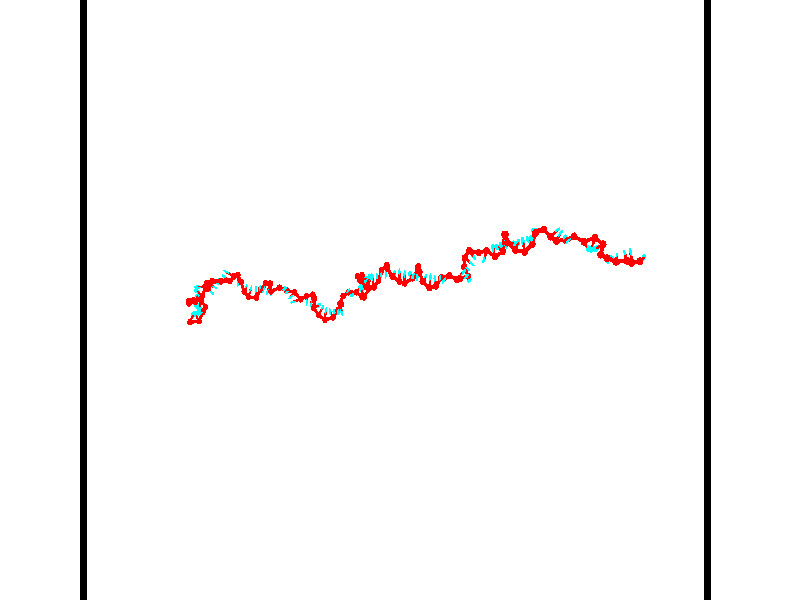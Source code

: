 // switches for output
#declare DRAW_BASES = 1; // possible values are 0, 1; only relevant for DNA ribbons
#declare DRAW_BASES_TYPE = 3; // possible values are 1, 2, 3; only relevant for DNA ribbons
#declare DRAW_FOG = 0; // set to 1 to enable fog

#include "colors.inc"

#include "transforms.inc"
background { rgb <1, 1, 1>}

#default {
   normal{
       ripples 0.25
       frequency 0.20
       turbulence 0.2
       lambda 5
   }
	finish {
		phong 0.1
		phong_size 40.
	}
}

// original window dimensions: 1024x640


// camera settings

camera {
	sky <-0, 1, 0>
	up <-0, 1, 0>
	right 1.6 * <0.99995, 0, 0.00999983>
	location <54.4867, 55, 106.329>
	look_at <55, 55, 55.0001>
	direction <0.513302, 0, -51.3289>
	angle 67.0682
}


# declare cpy_camera_pos = <54.4867, 55, 106.329>;
# if (DRAW_FOG = 1)
fog {
	fog_type 2
	up vnormalize(cpy_camera_pos)
	color rgbt<1,1,1,0.3>
	distance 1e-5
	fog_alt 3e-3
	fog_offset 88
}
# end


// LIGHTS

# declare lum = 6;
global_settings {
	ambient_light rgb lum * <0.05, 0.05, 0.05>
	max_trace_level 15
}# declare cpy_direct_light_amount = 0.25;
light_source
{	1000 * <-0.98995, -1, 1.00995>,
	rgb lum * cpy_direct_light_amount
	parallel
}

light_source
{	1000 * <0.98995, 1, -1.00995>,
	rgb lum * cpy_direct_light_amount
	parallel
}

// strand 0

// nucleotide -1

// particle -1
sphere {
	<35.391697, 53.268116, 49.638870> 0.250000
	pigment { color rgbt <1,0,0,0> }
	no_shadow
}
cylinder {
	<35.495644, 53.597466, 49.437069>,  <35.558010, 53.795074, 49.315987>, 0.100000
	pigment { color rgbt <1,0,0,0> }
	no_shadow
}
cylinder {
	<35.495644, 53.597466, 49.437069>,  <35.391697, 53.268116, 49.638870>, 0.100000
	pigment { color rgbt <1,0,0,0> }
	no_shadow
}

// particle -1
sphere {
	<35.495644, 53.597466, 49.437069> 0.100000
	pigment { color rgbt <1,0,0,0> }
	no_shadow
}
sphere {
	0, 1
	scale<0.080000,0.200000,0.300000>
	matrix <0.755790, 0.151760, 0.636985,
		0.601041, -0.546829, -0.582862,
		0.259867, 0.823376, -0.504502,
		35.573605, 53.844479, 49.285717>
	pigment { color rgbt <0,1,1,0> }
	no_shadow
}
cylinder {
	<36.080032, 53.325867, 49.175369>,  <35.391697, 53.268116, 49.638870>, 0.130000
	pigment { color rgbt <1,0,0,0> }
	no_shadow
}

// nucleotide -1

// particle -1
sphere {
	<36.080032, 53.325867, 49.175369> 0.250000
	pigment { color rgbt <1,0,0,0> }
	no_shadow
}
cylinder {
	<35.938114, 53.653496, 49.355698>,  <35.852962, 53.850071, 49.463894>, 0.100000
	pigment { color rgbt <1,0,0,0> }
	no_shadow
}
cylinder {
	<35.938114, 53.653496, 49.355698>,  <36.080032, 53.325867, 49.175369>, 0.100000
	pigment { color rgbt <1,0,0,0> }
	no_shadow
}

// particle -1
sphere {
	<35.938114, 53.653496, 49.355698> 0.100000
	pigment { color rgbt <1,0,0,0> }
	no_shadow
}
sphere {
	0, 1
	scale<0.080000,0.200000,0.300000>
	matrix <0.901994, 0.172988, 0.395578,
		0.246019, 0.546992, -0.800171,
		-0.354798, 0.819069, 0.450825,
		35.831676, 53.899216, 49.490944>
	pigment { color rgbt <0,1,1,0> }
	no_shadow
}
cylinder {
	<36.437691, 54.046192, 49.104240>,  <36.080032, 53.325867, 49.175369>, 0.130000
	pigment { color rgbt <1,0,0,0> }
	no_shadow
}

// nucleotide -1

// particle -1
sphere {
	<36.437691, 54.046192, 49.104240> 0.250000
	pigment { color rgbt <1,0,0,0> }
	no_shadow
}
cylinder {
	<36.268375, 54.007946, 49.464615>,  <36.166786, 53.985001, 49.680840>, 0.100000
	pigment { color rgbt <1,0,0,0> }
	no_shadow
}
cylinder {
	<36.268375, 54.007946, 49.464615>,  <36.437691, 54.046192, 49.104240>, 0.100000
	pigment { color rgbt <1,0,0,0> }
	no_shadow
}

// particle -1
sphere {
	<36.268375, 54.007946, 49.464615> 0.100000
	pigment { color rgbt <1,0,0,0> }
	no_shadow
}
sphere {
	0, 1
	scale<0.080000,0.200000,0.300000>
	matrix <0.878414, 0.200196, 0.433948,
		-0.221855, 0.975079, -0.000753,
		-0.423284, -0.095612, 0.900938,
		36.141392, 53.979263, 49.734898>
	pigment { color rgbt <0,1,1,0> }
	no_shadow
}
cylinder {
	<36.846485, 54.449421, 49.621902>,  <36.437691, 54.046192, 49.104240>, 0.130000
	pigment { color rgbt <1,0,0,0> }
	no_shadow
}

// nucleotide -1

// particle -1
sphere {
	<36.846485, 54.449421, 49.621902> 0.250000
	pigment { color rgbt <1,0,0,0> }
	no_shadow
}
cylinder {
	<36.628880, 54.214546, 49.861656>,  <36.498314, 54.073624, 50.005508>, 0.100000
	pigment { color rgbt <1,0,0,0> }
	no_shadow
}
cylinder {
	<36.628880, 54.214546, 49.861656>,  <36.846485, 54.449421, 49.621902>, 0.100000
	pigment { color rgbt <1,0,0,0> }
	no_shadow
}

// particle -1
sphere {
	<36.628880, 54.214546, 49.861656> 0.100000
	pigment { color rgbt <1,0,0,0> }
	no_shadow
}
sphere {
	0, 1
	scale<0.080000,0.200000,0.300000>
	matrix <0.638943, 0.173122, 0.749520,
		-0.543872, 0.790724, 0.280996,
		-0.544017, -0.587184, 0.599383,
		36.465675, 54.038391, 50.041470>
	pigment { color rgbt <0,1,1,0> }
	no_shadow
}
cylinder {
	<36.609608, 54.945766, 50.118031>,  <36.846485, 54.449421, 49.621902>, 0.130000
	pigment { color rgbt <1,0,0,0> }
	no_shadow
}

// nucleotide -1

// particle -1
sphere {
	<36.609608, 54.945766, 50.118031> 0.250000
	pigment { color rgbt <1,0,0,0> }
	no_shadow
}
cylinder {
	<36.566898, 54.613541, 50.336666>,  <36.541271, 54.414204, 50.467846>, 0.100000
	pigment { color rgbt <1,0,0,0> }
	no_shadow
}
cylinder {
	<36.566898, 54.613541, 50.336666>,  <36.609608, 54.945766, 50.118031>, 0.100000
	pigment { color rgbt <1,0,0,0> }
	no_shadow
}

// particle -1
sphere {
	<36.566898, 54.613541, 50.336666> 0.100000
	pigment { color rgbt <1,0,0,0> }
	no_shadow
}
sphere {
	0, 1
	scale<0.080000,0.200000,0.300000>
	matrix <0.223158, 0.515689, 0.827203,
		-0.968917, 0.210299, 0.130286,
		-0.106773, -0.830566, 0.546590,
		36.534866, 54.364372, 50.500645>
	pigment { color rgbt <0,1,1,0> }
	no_shadow
}
cylinder {
	<35.961498, 54.977234, 50.437092>,  <36.609608, 54.945766, 50.118031>, 0.130000
	pigment { color rgbt <1,0,0,0> }
	no_shadow
}

// nucleotide -1

// particle -1
sphere {
	<35.961498, 54.977234, 50.437092> 0.250000
	pigment { color rgbt <1,0,0,0> }
	no_shadow
}
cylinder {
	<36.204964, 54.730629, 50.636868>,  <36.351044, 54.582664, 50.756733>, 0.100000
	pigment { color rgbt <1,0,0,0> }
	no_shadow
}
cylinder {
	<36.204964, 54.730629, 50.636868>,  <35.961498, 54.977234, 50.437092>, 0.100000
	pigment { color rgbt <1,0,0,0> }
	no_shadow
}

// particle -1
sphere {
	<36.204964, 54.730629, 50.636868> 0.100000
	pigment { color rgbt <1,0,0,0> }
	no_shadow
}
sphere {
	0, 1
	scale<0.080000,0.200000,0.300000>
	matrix <-0.008236, 0.624530, 0.780957,
		-0.793388, -0.479451, 0.375049,
		0.608661, -0.616514, 0.499443,
		36.387562, 54.545673, 50.786701>
	pigment { color rgbt <0,1,1,0> }
	no_shadow
}
cylinder {
	<35.768303, 54.932133, 51.137688>,  <35.961498, 54.977234, 50.437092>, 0.130000
	pigment { color rgbt <1,0,0,0> }
	no_shadow
}

// nucleotide -1

// particle -1
sphere {
	<35.768303, 54.932133, 51.137688> 0.250000
	pigment { color rgbt <1,0,0,0> }
	no_shadow
}
cylinder {
	<36.150486, 54.814838, 51.150997>,  <36.379795, 54.744461, 51.158981>, 0.100000
	pigment { color rgbt <1,0,0,0> }
	no_shadow
}
cylinder {
	<36.150486, 54.814838, 51.150997>,  <35.768303, 54.932133, 51.137688>, 0.100000
	pigment { color rgbt <1,0,0,0> }
	no_shadow
}

// particle -1
sphere {
	<36.150486, 54.814838, 51.150997> 0.100000
	pigment { color rgbt <1,0,0,0> }
	no_shadow
}
sphere {
	0, 1
	scale<0.080000,0.200000,0.300000>
	matrix <0.156970, 0.600426, 0.784123,
		-0.249910, -0.743976, 0.619713,
		0.955461, -0.293237, 0.033271,
		36.437126, 54.726868, 51.160980>
	pigment { color rgbt <0,1,1,0> }
	no_shadow
}
cylinder {
	<36.016647, 54.747631, 51.809731>,  <35.768303, 54.932133, 51.137688>, 0.130000
	pigment { color rgbt <1,0,0,0> }
	no_shadow
}

// nucleotide -1

// particle -1
sphere {
	<36.016647, 54.747631, 51.809731> 0.250000
	pigment { color rgbt <1,0,0,0> }
	no_shadow
}
cylinder {
	<36.334915, 54.876766, 51.604721>,  <36.525875, 54.954247, 51.481716>, 0.100000
	pigment { color rgbt <1,0,0,0> }
	no_shadow
}
cylinder {
	<36.334915, 54.876766, 51.604721>,  <36.016647, 54.747631, 51.809731>, 0.100000
	pigment { color rgbt <1,0,0,0> }
	no_shadow
}

// particle -1
sphere {
	<36.334915, 54.876766, 51.604721> 0.100000
	pigment { color rgbt <1,0,0,0> }
	no_shadow
}
sphere {
	0, 1
	scale<0.080000,0.200000,0.300000>
	matrix <0.140491, 0.724702, 0.674588,
		0.589212, -0.608755, 0.531268,
		0.795670, 0.322838, -0.512528,
		36.573616, 54.973618, 51.450962>
	pigment { color rgbt <0,1,1,0> }
	no_shadow
}
cylinder {
	<36.738327, 54.886425, 52.193096>,  <36.016647, 54.747631, 51.809731>, 0.130000
	pigment { color rgbt <1,0,0,0> }
	no_shadow
}

// nucleotide -1

// particle -1
sphere {
	<36.738327, 54.886425, 52.193096> 0.250000
	pigment { color rgbt <1,0,0,0> }
	no_shadow
}
cylinder {
	<36.757423, 55.141335, 51.885433>,  <36.768883, 55.294281, 51.700836>, 0.100000
	pigment { color rgbt <1,0,0,0> }
	no_shadow
}
cylinder {
	<36.757423, 55.141335, 51.885433>,  <36.738327, 54.886425, 52.193096>, 0.100000
	pigment { color rgbt <1,0,0,0> }
	no_shadow
}

// particle -1
sphere {
	<36.757423, 55.141335, 51.885433> 0.100000
	pigment { color rgbt <1,0,0,0> }
	no_shadow
}
sphere {
	0, 1
	scale<0.080000,0.200000,0.300000>
	matrix <0.084542, 0.764695, 0.638823,
		0.995276, -0.095524, -0.017369,
		0.047741, 0.637273, -0.769158,
		36.771744, 55.332516, 51.654686>
	pigment { color rgbt <0,1,1,0> }
	no_shadow
}
cylinder {
	<37.342949, 55.301327, 52.126244>,  <36.738327, 54.886425, 52.193096>, 0.130000
	pigment { color rgbt <1,0,0,0> }
	no_shadow
}

// nucleotide -1

// particle -1
sphere {
	<37.342949, 55.301327, 52.126244> 0.250000
	pigment { color rgbt <1,0,0,0> }
	no_shadow
}
cylinder {
	<37.019001, 55.496319, 51.995728>,  <36.824631, 55.613316, 51.917419>, 0.100000
	pigment { color rgbt <1,0,0,0> }
	no_shadow
}
cylinder {
	<37.019001, 55.496319, 51.995728>,  <37.342949, 55.301327, 52.126244>, 0.100000
	pigment { color rgbt <1,0,0,0> }
	no_shadow
}

// particle -1
sphere {
	<37.019001, 55.496319, 51.995728> 0.100000
	pigment { color rgbt <1,0,0,0> }
	no_shadow
}
sphere {
	0, 1
	scale<0.080000,0.200000,0.300000>
	matrix <0.219504, 0.767664, 0.602088,
		0.543988, 0.415993, -0.728716,
		-0.809873, 0.487485, -0.326288,
		36.776039, 55.642563, 51.897842>
	pigment { color rgbt <0,1,1,0> }
	no_shadow
}
cylinder {
	<37.500576, 56.007164, 51.733334>,  <37.342949, 55.301327, 52.126244>, 0.130000
	pigment { color rgbt <1,0,0,0> }
	no_shadow
}

// nucleotide -1

// particle -1
sphere {
	<37.500576, 56.007164, 51.733334> 0.250000
	pigment { color rgbt <1,0,0,0> }
	no_shadow
}
cylinder {
	<37.144360, 55.980091, 51.913269>,  <36.930630, 55.963848, 52.021233>, 0.100000
	pigment { color rgbt <1,0,0,0> }
	no_shadow
}
cylinder {
	<37.144360, 55.980091, 51.913269>,  <37.500576, 56.007164, 51.733334>, 0.100000
	pigment { color rgbt <1,0,0,0> }
	no_shadow
}

// particle -1
sphere {
	<37.144360, 55.980091, 51.913269> 0.100000
	pigment { color rgbt <1,0,0,0> }
	no_shadow
}
sphere {
	0, 1
	scale<0.080000,0.200000,0.300000>
	matrix <0.250187, 0.753010, 0.608590,
		-0.379927, 0.654518, -0.653652,
		-0.890540, -0.067684, 0.449841,
		36.877197, 55.959785, 52.048222>
	pigment { color rgbt <0,1,1,0> }
	no_shadow
}
cylinder {
	<37.900787, 55.833317, 52.389103>,  <37.500576, 56.007164, 51.733334>, 0.130000
	pigment { color rgbt <1,0,0,0> }
	no_shadow
}

// nucleotide -1

// particle -1
sphere {
	<37.900787, 55.833317, 52.389103> 0.250000
	pigment { color rgbt <1,0,0,0> }
	no_shadow
}
cylinder {
	<38.176052, 55.662811, 52.623959>,  <38.341213, 55.560509, 52.764874>, 0.100000
	pigment { color rgbt <1,0,0,0> }
	no_shadow
}
cylinder {
	<38.176052, 55.662811, 52.623959>,  <37.900787, 55.833317, 52.389103>, 0.100000
	pigment { color rgbt <1,0,0,0> }
	no_shadow
}

// particle -1
sphere {
	<38.176052, 55.662811, 52.623959> 0.100000
	pigment { color rgbt <1,0,0,0> }
	no_shadow
}
sphere {
	0, 1
	scale<0.080000,0.200000,0.300000>
	matrix <0.422706, 0.893249, 0.153054,
		-0.589703, 0.142861, 0.794884,
		0.688164, -0.426259, 0.587140,
		38.382500, 55.534935, 52.800102>
	pigment { color rgbt <0,1,1,0> }
	no_shadow
}
cylinder {
	<37.984619, 56.247986, 52.981590>,  <37.900787, 55.833317, 52.389103>, 0.130000
	pigment { color rgbt <1,0,0,0> }
	no_shadow
}

// nucleotide -1

// particle -1
sphere {
	<37.984619, 56.247986, 52.981590> 0.250000
	pigment { color rgbt <1,0,0,0> }
	no_shadow
}
cylinder {
	<38.335182, 56.079903, 52.887497>,  <38.545521, 55.979053, 52.831039>, 0.100000
	pigment { color rgbt <1,0,0,0> }
	no_shadow
}
cylinder {
	<38.335182, 56.079903, 52.887497>,  <37.984619, 56.247986, 52.981590>, 0.100000
	pigment { color rgbt <1,0,0,0> }
	no_shadow
}

// particle -1
sphere {
	<38.335182, 56.079903, 52.887497> 0.100000
	pigment { color rgbt <1,0,0,0> }
	no_shadow
}
sphere {
	0, 1
	scale<0.080000,0.200000,0.300000>
	matrix <0.446264, 0.892256, 0.068756,
		0.181000, -0.165236, 0.969503,
		0.876406, -0.420209, -0.235237,
		38.598103, 55.953838, 52.816925>
	pigment { color rgbt <0,1,1,0> }
	no_shadow
}
cylinder {
	<38.630352, 56.373375, 53.504242>,  <37.984619, 56.247986, 52.981590>, 0.130000
	pigment { color rgbt <1,0,0,0> }
	no_shadow
}

// nucleotide -1

// particle -1
sphere {
	<38.630352, 56.373375, 53.504242> 0.250000
	pigment { color rgbt <1,0,0,0> }
	no_shadow
}
cylinder {
	<38.756340, 56.293087, 53.133186>,  <38.831932, 56.244915, 52.910553>, 0.100000
	pigment { color rgbt <1,0,0,0> }
	no_shadow
}
cylinder {
	<38.756340, 56.293087, 53.133186>,  <38.630352, 56.373375, 53.504242>, 0.100000
	pigment { color rgbt <1,0,0,0> }
	no_shadow
}

// particle -1
sphere {
	<38.756340, 56.293087, 53.133186> 0.100000
	pigment { color rgbt <1,0,0,0> }
	no_shadow
}
sphere {
	0, 1
	scale<0.080000,0.200000,0.300000>
	matrix <0.505282, 0.862821, -0.015127,
		0.803419, -0.463953, 0.373183,
		0.314972, -0.200716, -0.927634,
		38.850830, 56.232872, 52.854897>
	pigment { color rgbt <0,1,1,0> }
	no_shadow
}
cylinder {
	<39.378487, 56.366970, 53.436619>,  <38.630352, 56.373375, 53.504242>, 0.130000
	pigment { color rgbt <1,0,0,0> }
	no_shadow
}

// nucleotide -1

// particle -1
sphere {
	<39.378487, 56.366970, 53.436619> 0.250000
	pigment { color rgbt <1,0,0,0> }
	no_shadow
}
cylinder {
	<39.237602, 56.437611, 53.068977>,  <39.153072, 56.479996, 52.848392>, 0.100000
	pigment { color rgbt <1,0,0,0> }
	no_shadow
}
cylinder {
	<39.237602, 56.437611, 53.068977>,  <39.378487, 56.366970, 53.436619>, 0.100000
	pigment { color rgbt <1,0,0,0> }
	no_shadow
}

// particle -1
sphere {
	<39.237602, 56.437611, 53.068977> 0.100000
	pigment { color rgbt <1,0,0,0> }
	no_shadow
}
sphere {
	0, 1
	scale<0.080000,0.200000,0.300000>
	matrix <0.658897, 0.744221, -0.109501,
		0.664681, -0.644164, -0.378486,
		-0.352214, 0.176601, -0.919107,
		39.131939, 56.490589, 52.793243>
	pigment { color rgbt <0,1,1,0> }
	no_shadow
}
cylinder {
	<39.985771, 56.402901, 52.871532>,  <39.378487, 56.366970, 53.436619>, 0.130000
	pigment { color rgbt <1,0,0,0> }
	no_shadow
}

// nucleotide -1

// particle -1
sphere {
	<39.985771, 56.402901, 52.871532> 0.250000
	pigment { color rgbt <1,0,0,0> }
	no_shadow
}
cylinder {
	<39.662479, 56.586239, 52.723648>,  <39.468506, 56.696243, 52.634918>, 0.100000
	pigment { color rgbt <1,0,0,0> }
	no_shadow
}
cylinder {
	<39.662479, 56.586239, 52.723648>,  <39.985771, 56.402901, 52.871532>, 0.100000
	pigment { color rgbt <1,0,0,0> }
	no_shadow
}

// particle -1
sphere {
	<39.662479, 56.586239, 52.723648> 0.100000
	pigment { color rgbt <1,0,0,0> }
	no_shadow
}
sphere {
	0, 1
	scale<0.080000,0.200000,0.300000>
	matrix <0.578169, 0.736810, -0.350475,
		0.111771, -0.497020, -0.860510,
		-0.808225, 0.458347, -0.369715,
		39.420013, 56.723743, 52.612732>
	pigment { color rgbt <0,1,1,0> }
	no_shadow
}
cylinder {
	<40.157146, 56.745995, 52.306698>,  <39.985771, 56.402901, 52.871532>, 0.130000
	pigment { color rgbt <1,0,0,0> }
	no_shadow
}

// nucleotide -1

// particle -1
sphere {
	<40.157146, 56.745995, 52.306698> 0.250000
	pigment { color rgbt <1,0,0,0> }
	no_shadow
}
cylinder {
	<39.819359, 56.942108, 52.392952>,  <39.616688, 57.059776, 52.444702>, 0.100000
	pigment { color rgbt <1,0,0,0> }
	no_shadow
}
cylinder {
	<39.819359, 56.942108, 52.392952>,  <40.157146, 56.745995, 52.306698>, 0.100000
	pigment { color rgbt <1,0,0,0> }
	no_shadow
}

// particle -1
sphere {
	<39.819359, 56.942108, 52.392952> 0.100000
	pigment { color rgbt <1,0,0,0> }
	no_shadow
}
sphere {
	0, 1
	scale<0.080000,0.200000,0.300000>
	matrix <0.411817, 0.851767, -0.323883,
		-0.342464, -0.184708, -0.921196,
		-0.844468, 0.490282, 0.215633,
		39.566017, 57.089191, 52.457642>
	pigment { color rgbt <0,1,1,0> }
	no_shadow
}
cylinder {
	<40.366779, 56.881752, 51.599419>,  <40.157146, 56.745995, 52.306698>, 0.130000
	pigment { color rgbt <1,0,0,0> }
	no_shadow
}

// nucleotide -1

// particle -1
sphere {
	<40.366779, 56.881752, 51.599419> 0.250000
	pigment { color rgbt <1,0,0,0> }
	no_shadow
}
cylinder {
	<40.327141, 56.512863, 51.449921>,  <40.303356, 56.291531, 51.360222>, 0.100000
	pigment { color rgbt <1,0,0,0> }
	no_shadow
}
cylinder {
	<40.327141, 56.512863, 51.449921>,  <40.366779, 56.881752, 51.599419>, 0.100000
	pigment { color rgbt <1,0,0,0> }
	no_shadow
}

// particle -1
sphere {
	<40.327141, 56.512863, 51.449921> 0.100000
	pigment { color rgbt <1,0,0,0> }
	no_shadow
}
sphere {
	0, 1
	scale<0.080000,0.200000,0.300000>
	matrix <0.994123, -0.075309, -0.077763,
		0.043569, -0.379252, 0.924267,
		-0.099097, -0.922224, -0.373742,
		40.297413, 56.236195, 51.337799>
	pigment { color rgbt <0,1,1,0> }
	no_shadow
}
cylinder {
	<40.757675, 56.358105, 52.009838>,  <40.366779, 56.881752, 51.599419>, 0.130000
	pigment { color rgbt <1,0,0,0> }
	no_shadow
}

// nucleotide -1

// particle -1
sphere {
	<40.757675, 56.358105, 52.009838> 0.250000
	pigment { color rgbt <1,0,0,0> }
	no_shadow
}
cylinder {
	<40.712013, 56.170662, 51.659439>,  <40.684616, 56.058197, 51.449200>, 0.100000
	pigment { color rgbt <1,0,0,0> }
	no_shadow
}
cylinder {
	<40.712013, 56.170662, 51.659439>,  <40.757675, 56.358105, 52.009838>, 0.100000
	pigment { color rgbt <1,0,0,0> }
	no_shadow
}

// particle -1
sphere {
	<40.712013, 56.170662, 51.659439> 0.100000
	pigment { color rgbt <1,0,0,0> }
	no_shadow
}
sphere {
	0, 1
	scale<0.080000,0.200000,0.300000>
	matrix <0.982726, -0.182553, -0.030413,
		-0.145665, -0.864341, 0.481349,
		-0.114158, -0.468604, -0.876001,
		40.677765, 56.030079, 51.396637>
	pigment { color rgbt <0,1,1,0> }
	no_shadow
}
cylinder {
	<41.037292, 55.615097, 51.944347>,  <40.757675, 56.358105, 52.009838>, 0.130000
	pigment { color rgbt <1,0,0,0> }
	no_shadow
}

// nucleotide -1

// particle -1
sphere {
	<41.037292, 55.615097, 51.944347> 0.250000
	pigment { color rgbt <1,0,0,0> }
	no_shadow
}
cylinder {
	<41.056480, 55.816994, 51.599571>,  <41.067993, 55.938133, 51.392708>, 0.100000
	pigment { color rgbt <1,0,0,0> }
	no_shadow
}
cylinder {
	<41.056480, 55.816994, 51.599571>,  <41.037292, 55.615097, 51.944347>, 0.100000
	pigment { color rgbt <1,0,0,0> }
	no_shadow
}

// particle -1
sphere {
	<41.056480, 55.816994, 51.599571> 0.100000
	pigment { color rgbt <1,0,0,0> }
	no_shadow
}
sphere {
	0, 1
	scale<0.080000,0.200000,0.300000>
	matrix <0.998520, -0.046375, 0.028410,
		-0.025632, -0.862025, -0.506218,
		0.047966, 0.504741, -0.861937,
		41.070869, 55.968414, 51.340988>
	pigment { color rgbt <0,1,1,0> }
	no_shadow
}
cylinder {
	<41.228867, 55.220722, 51.201366>,  <41.037292, 55.615097, 51.944347>, 0.130000
	pigment { color rgbt <1,0,0,0> }
	no_shadow
}

// nucleotide -1

// particle -1
sphere {
	<41.228867, 55.220722, 51.201366> 0.250000
	pigment { color rgbt <1,0,0,0> }
	no_shadow
}
cylinder {
	<41.365883, 55.594791, 51.237419>,  <41.448093, 55.819233, 51.259048>, 0.100000
	pigment { color rgbt <1,0,0,0> }
	no_shadow
}
cylinder {
	<41.365883, 55.594791, 51.237419>,  <41.228867, 55.220722, 51.201366>, 0.100000
	pigment { color rgbt <1,0,0,0> }
	no_shadow
}

// particle -1
sphere {
	<41.365883, 55.594791, 51.237419> 0.100000
	pigment { color rgbt <1,0,0,0> }
	no_shadow
}
sphere {
	0, 1
	scale<0.080000,0.200000,0.300000>
	matrix <0.937728, -0.346209, 0.028393,
		0.057756, 0.074790, -0.995525,
		0.342537, 0.935171, 0.090128,
		41.468643, 55.875343, 51.264458>
	pigment { color rgbt <0,1,1,0> }
	no_shadow
}
cylinder {
	<41.889412, 55.177689, 50.903149>,  <41.228867, 55.220722, 51.201366>, 0.130000
	pigment { color rgbt <1,0,0,0> }
	no_shadow
}

// nucleotide -1

// particle -1
sphere {
	<41.889412, 55.177689, 50.903149> 0.250000
	pigment { color rgbt <1,0,0,0> }
	no_shadow
}
cylinder {
	<41.905865, 55.539124, 51.073719>,  <41.915737, 55.755985, 51.176060>, 0.100000
	pigment { color rgbt <1,0,0,0> }
	no_shadow
}
cylinder {
	<41.905865, 55.539124, 51.073719>,  <41.889412, 55.177689, 50.903149>, 0.100000
	pigment { color rgbt <1,0,0,0> }
	no_shadow
}

// particle -1
sphere {
	<41.905865, 55.539124, 51.073719> 0.100000
	pigment { color rgbt <1,0,0,0> }
	no_shadow
}
sphere {
	0, 1
	scale<0.080000,0.200000,0.300000>
	matrix <0.994037, -0.080143, 0.073944,
		0.100990, 0.420843, -0.901494,
		0.041129, 0.903586, 0.426427,
		41.918205, 55.810200, 51.201649>
	pigment { color rgbt <0,1,1,0> }
	no_shadow
}
cylinder {
	<42.187244, 55.782303, 50.627258>,  <41.889412, 55.177689, 50.903149>, 0.130000
	pigment { color rgbt <1,0,0,0> }
	no_shadow
}

// nucleotide -1

// particle -1
sphere {
	<42.187244, 55.782303, 50.627258> 0.250000
	pigment { color rgbt <1,0,0,0> }
	no_shadow
}
cylinder {
	<42.250317, 55.854893, 51.015526>,  <42.288162, 55.898445, 51.248486>, 0.100000
	pigment { color rgbt <1,0,0,0> }
	no_shadow
}
cylinder {
	<42.250317, 55.854893, 51.015526>,  <42.187244, 55.782303, 50.627258>, 0.100000
	pigment { color rgbt <1,0,0,0> }
	no_shadow
}

// particle -1
sphere {
	<42.250317, 55.854893, 51.015526> 0.100000
	pigment { color rgbt <1,0,0,0> }
	no_shadow
}
sphere {
	0, 1
	scale<0.080000,0.200000,0.300000>
	matrix <0.945535, -0.311223, -0.095414,
		0.284780, 0.932849, -0.220666,
		0.157683, 0.181475, 0.970671,
		42.297623, 55.909336, 51.306728>
	pigment { color rgbt <0,1,1,0> }
	no_shadow
}
cylinder {
	<42.727669, 56.281715, 50.808556>,  <42.187244, 55.782303, 50.627258>, 0.130000
	pigment { color rgbt <1,0,0,0> }
	no_shadow
}

// nucleotide -1

// particle -1
sphere {
	<42.727669, 56.281715, 50.808556> 0.250000
	pigment { color rgbt <1,0,0,0> }
	no_shadow
}
cylinder {
	<42.677429, 55.996941, 51.084923>,  <42.647285, 55.826077, 51.250744>, 0.100000
	pigment { color rgbt <1,0,0,0> }
	no_shadow
}
cylinder {
	<42.677429, 55.996941, 51.084923>,  <42.727669, 56.281715, 50.808556>, 0.100000
	pigment { color rgbt <1,0,0,0> }
	no_shadow
}

// particle -1
sphere {
	<42.677429, 55.996941, 51.084923> 0.100000
	pigment { color rgbt <1,0,0,0> }
	no_shadow
}
sphere {
	0, 1
	scale<0.080000,0.200000,0.300000>
	matrix <0.931193, -0.324824, -0.165435,
		0.342206, 0.622599, 0.703750,
		-0.125596, -0.711940, 0.690917,
		42.639751, 55.783360, 51.292198>
	pigment { color rgbt <0,1,1,0> }
	no_shadow
}
cylinder {
	<43.260597, 56.248573, 51.419308>,  <42.727669, 56.281715, 50.808556>, 0.130000
	pigment { color rgbt <1,0,0,0> }
	no_shadow
}

// nucleotide -1

// particle -1
sphere {
	<43.260597, 56.248573, 51.419308> 0.250000
	pigment { color rgbt <1,0,0,0> }
	no_shadow
}
cylinder {
	<43.090435, 55.894543, 51.343758>,  <42.988338, 55.682125, 51.298428>, 0.100000
	pigment { color rgbt <1,0,0,0> }
	no_shadow
}
cylinder {
	<43.090435, 55.894543, 51.343758>,  <43.260597, 56.248573, 51.419308>, 0.100000
	pigment { color rgbt <1,0,0,0> }
	no_shadow
}

// particle -1
sphere {
	<43.090435, 55.894543, 51.343758> 0.100000
	pigment { color rgbt <1,0,0,0> }
	no_shadow
}
sphere {
	0, 1
	scale<0.080000,0.200000,0.300000>
	matrix <0.878059, -0.353112, -0.322992,
		0.219179, -0.303245, 0.927363,
		-0.425409, -0.885073, -0.188873,
		42.962811, 55.629021, 51.287094>
	pigment { color rgbt <0,1,1,0> }
	no_shadow
}
cylinder {
	<43.400589, 55.643341, 51.816769>,  <43.260597, 56.248573, 51.419308>, 0.130000
	pigment { color rgbt <1,0,0,0> }
	no_shadow
}

// nucleotide -1

// particle -1
sphere {
	<43.400589, 55.643341, 51.816769> 0.250000
	pigment { color rgbt <1,0,0,0> }
	no_shadow
}
cylinder {
	<43.333679, 55.567772, 51.429710>,  <43.293533, 55.522430, 51.197475>, 0.100000
	pigment { color rgbt <1,0,0,0> }
	no_shadow
}
cylinder {
	<43.333679, 55.567772, 51.429710>,  <43.400589, 55.643341, 51.816769>, 0.100000
	pigment { color rgbt <1,0,0,0> }
	no_shadow
}

// particle -1
sphere {
	<43.333679, 55.567772, 51.429710> 0.100000
	pigment { color rgbt <1,0,0,0> }
	no_shadow
}
sphere {
	0, 1
	scale<0.080000,0.200000,0.300000>
	matrix <0.888480, -0.454304, -0.064891,
		-0.427344, -0.870585, 0.243843,
		-0.167272, -0.188919, -0.967641,
		43.283497, 55.511097, 51.139420>
	pigment { color rgbt <0,1,1,0> }
	no_shadow
}
cylinder {
	<44.115360, 55.930595, 51.529968>,  <43.400589, 55.643341, 51.816769>, 0.130000
	pigment { color rgbt <1,0,0,0> }
	no_shadow
}

// nucleotide -1

// particle -1
sphere {
	<44.115360, 55.930595, 51.529968> 0.250000
	pigment { color rgbt <1,0,0,0> }
	no_shadow
}
cylinder {
	<44.410816, 55.887070, 51.796074>,  <44.588089, 55.860954, 51.955738>, 0.100000
	pigment { color rgbt <1,0,0,0> }
	no_shadow
}
cylinder {
	<44.410816, 55.887070, 51.796074>,  <44.115360, 55.930595, 51.529968>, 0.100000
	pigment { color rgbt <1,0,0,0> }
	no_shadow
}

// particle -1
sphere {
	<44.410816, 55.887070, 51.796074> 0.100000
	pigment { color rgbt <1,0,0,0> }
	no_shadow
}
sphere {
	0, 1
	scale<0.080000,0.200000,0.300000>
	matrix <0.458234, -0.642756, -0.613910,
		0.494402, 0.758303, -0.424903,
		0.738639, -0.108813, 0.665260,
		44.632408, 55.854427, 51.995651>
	pigment { color rgbt <0,1,1,0> }
	no_shadow
}
cylinder {
	<44.644833, 55.735897, 51.094830>,  <44.115360, 55.930595, 51.529968>, 0.130000
	pigment { color rgbt <1,0,0,0> }
	no_shadow
}

// nucleotide -1

// particle -1
sphere {
	<44.644833, 55.735897, 51.094830> 0.250000
	pigment { color rgbt <1,0,0,0> }
	no_shadow
}
cylinder {
	<44.741646, 55.640419, 51.471008>,  <44.799736, 55.583134, 51.696716>, 0.100000
	pigment { color rgbt <1,0,0,0> }
	no_shadow
}
cylinder {
	<44.741646, 55.640419, 51.471008>,  <44.644833, 55.735897, 51.094830>, 0.100000
	pigment { color rgbt <1,0,0,0> }
	no_shadow
}

// particle -1
sphere {
	<44.741646, 55.640419, 51.471008> 0.100000
	pigment { color rgbt <1,0,0,0> }
	no_shadow
}
sphere {
	0, 1
	scale<0.080000,0.200000,0.300000>
	matrix <0.479781, -0.813032, -0.329831,
		0.843344, 0.531040, -0.082263,
		0.242036, -0.238693, 0.940449,
		44.814255, 55.568810, 51.753143>
	pigment { color rgbt <0,1,1,0> }
	no_shadow
}
cylinder {
	<45.420185, 55.584797, 51.165833>,  <44.644833, 55.735897, 51.094830>, 0.130000
	pigment { color rgbt <1,0,0,0> }
	no_shadow
}

// nucleotide -1

// particle -1
sphere {
	<45.420185, 55.584797, 51.165833> 0.250000
	pigment { color rgbt <1,0,0,0> }
	no_shadow
}
cylinder {
	<45.260925, 55.375153, 51.466972>,  <45.165371, 55.249367, 51.647659>, 0.100000
	pigment { color rgbt <1,0,0,0> }
	no_shadow
}
cylinder {
	<45.260925, 55.375153, 51.466972>,  <45.420185, 55.584797, 51.165833>, 0.100000
	pigment { color rgbt <1,0,0,0> }
	no_shadow
}

// particle -1
sphere {
	<45.260925, 55.375153, 51.466972> 0.100000
	pigment { color rgbt <1,0,0,0> }
	no_shadow
}
sphere {
	0, 1
	scale<0.080000,0.200000,0.300000>
	matrix <0.454693, -0.825550, -0.334249,
		0.796701, 0.209237, 0.566999,
		-0.398149, -0.524107, 0.752855,
		45.141479, 55.217922, 51.692829>
	pigment { color rgbt <0,1,1,0> }
	no_shadow
}
cylinder {
	<45.999794, 55.058975, 51.421326>,  <45.420185, 55.584797, 51.165833>, 0.130000
	pigment { color rgbt <1,0,0,0> }
	no_shadow
}

// nucleotide -1

// particle -1
sphere {
	<45.999794, 55.058975, 51.421326> 0.250000
	pigment { color rgbt <1,0,0,0> }
	no_shadow
}
cylinder {
	<45.616989, 54.943066, 51.426445>,  <45.387306, 54.873520, 51.429516>, 0.100000
	pigment { color rgbt <1,0,0,0> }
	no_shadow
}
cylinder {
	<45.616989, 54.943066, 51.426445>,  <45.999794, 55.058975, 51.421326>, 0.100000
	pigment { color rgbt <1,0,0,0> }
	no_shadow
}

// particle -1
sphere {
	<45.616989, 54.943066, 51.426445> 0.100000
	pigment { color rgbt <1,0,0,0> }
	no_shadow
}
sphere {
	0, 1
	scale<0.080000,0.200000,0.300000>
	matrix <0.278165, -0.929382, -0.242638,
		0.082204, -0.228647, 0.970033,
		-0.957009, -0.289775, 0.012798,
		45.329887, 54.856133, 51.430283>
	pigment { color rgbt <0,1,1,0> }
	no_shadow
}
cylinder {
	<46.439854, 55.303257, 50.702499>,  <45.999794, 55.058975, 51.421326>, 0.130000
	pigment { color rgbt <1,0,0,0> }
	no_shadow
}

// nucleotide -1

// particle -1
sphere {
	<46.439854, 55.303257, 50.702499> 0.250000
	pigment { color rgbt <1,0,0,0> }
	no_shadow
}
cylinder {
	<46.486740, 55.015503, 50.976360>,  <46.514874, 54.842850, 51.140675>, 0.100000
	pigment { color rgbt <1,0,0,0> }
	no_shadow
}
cylinder {
	<46.486740, 55.015503, 50.976360>,  <46.439854, 55.303257, 50.702499>, 0.100000
	pigment { color rgbt <1,0,0,0> }
	no_shadow
}

// particle -1
sphere {
	<46.486740, 55.015503, 50.976360> 0.100000
	pigment { color rgbt <1,0,0,0> }
	no_shadow
}
sphere {
	0, 1
	scale<0.080000,0.200000,0.300000>
	matrix <0.940863, -0.140211, -0.308412,
		0.317862, 0.680315, 0.660406,
		0.117221, -0.719384, 0.684651,
		46.521908, 54.799686, 51.181755>
	pigment { color rgbt <0,1,1,0> }
	no_shadow
}
cylinder {
	<47.051865, 55.403435, 50.971931>,  <46.439854, 55.303257, 50.702499>, 0.130000
	pigment { color rgbt <1,0,0,0> }
	no_shadow
}

// nucleotide -1

// particle -1
sphere {
	<47.051865, 55.403435, 50.971931> 0.250000
	pigment { color rgbt <1,0,0,0> }
	no_shadow
}
cylinder {
	<46.982132, 55.016838, 51.047291>,  <46.940292, 54.784878, 51.092506>, 0.100000
	pigment { color rgbt <1,0,0,0> }
	no_shadow
}
cylinder {
	<46.982132, 55.016838, 51.047291>,  <47.051865, 55.403435, 50.971931>, 0.100000
	pigment { color rgbt <1,0,0,0> }
	no_shadow
}

// particle -1
sphere {
	<46.982132, 55.016838, 51.047291> 0.100000
	pigment { color rgbt <1,0,0,0> }
	no_shadow
}
sphere {
	0, 1
	scale<0.080000,0.200000,0.300000>
	matrix <0.965133, -0.205650, -0.161943,
		0.195262, 0.153599, 0.968649,
		-0.174329, -0.966496, 0.188399,
		46.929832, 54.726891, 51.103809>
	pigment { color rgbt <0,1,1,0> }
	no_shadow
}
cylinder {
	<47.315659, 55.119476, 51.678604>,  <47.051865, 55.403435, 50.971931>, 0.130000
	pigment { color rgbt <1,0,0,0> }
	no_shadow
}

// nucleotide -1

// particle -1
sphere {
	<47.315659, 55.119476, 51.678604> 0.250000
	pigment { color rgbt <1,0,0,0> }
	no_shadow
}
cylinder {
	<47.287525, 54.845177, 51.388832>,  <47.270645, 54.680595, 51.214970>, 0.100000
	pigment { color rgbt <1,0,0,0> }
	no_shadow
}
cylinder {
	<47.287525, 54.845177, 51.388832>,  <47.315659, 55.119476, 51.678604>, 0.100000
	pigment { color rgbt <1,0,0,0> }
	no_shadow
}

// particle -1
sphere {
	<47.287525, 54.845177, 51.388832> 0.100000
	pigment { color rgbt <1,0,0,0> }
	no_shadow
}
sphere {
	0, 1
	scale<0.080000,0.200000,0.300000>
	matrix <0.896768, -0.361526, 0.255158,
		-0.436875, -0.631697, 0.640389,
		-0.070335, -0.685753, -0.724428,
		47.266426, 54.639450, 51.171505>
	pigment { color rgbt <0,1,1,0> }
	no_shadow
}
cylinder {
	<47.237411, 54.410496, 51.844597>,  <47.315659, 55.119476, 51.678604>, 0.130000
	pigment { color rgbt <1,0,0,0> }
	no_shadow
}

// nucleotide -1

// particle -1
sphere {
	<47.237411, 54.410496, 51.844597> 0.250000
	pigment { color rgbt <1,0,0,0> }
	no_shadow
}
cylinder {
	<47.469933, 54.510788, 51.534958>,  <47.609444, 54.570965, 51.349174>, 0.100000
	pigment { color rgbt <1,0,0,0> }
	no_shadow
}
cylinder {
	<47.469933, 54.510788, 51.534958>,  <47.237411, 54.410496, 51.844597>, 0.100000
	pigment { color rgbt <1,0,0,0> }
	no_shadow
}

// particle -1
sphere {
	<47.469933, 54.510788, 51.534958> 0.100000
	pigment { color rgbt <1,0,0,0> }
	no_shadow
}
sphere {
	0, 1
	scale<0.080000,0.200000,0.300000>
	matrix <0.776856, -0.454002, 0.436322,
		-0.242038, -0.854993, -0.458698,
		0.581302, 0.250736, -0.774093,
		47.644321, 54.586010, 51.302731>
	pigment { color rgbt <0,1,1,0> }
	no_shadow
}
cylinder {
	<47.672890, 53.874111, 51.774338>,  <47.237411, 54.410496, 51.844597>, 0.130000
	pigment { color rgbt <1,0,0,0> }
	no_shadow
}

// nucleotide -1

// particle -1
sphere {
	<47.672890, 53.874111, 51.774338> 0.250000
	pigment { color rgbt <1,0,0,0> }
	no_shadow
}
cylinder {
	<47.851799, 54.176628, 51.583351>,  <47.959145, 54.358139, 51.468758>, 0.100000
	pigment { color rgbt <1,0,0,0> }
	no_shadow
}
cylinder {
	<47.851799, 54.176628, 51.583351>,  <47.672890, 53.874111, 51.774338>, 0.100000
	pigment { color rgbt <1,0,0,0> }
	no_shadow
}

// particle -1
sphere {
	<47.851799, 54.176628, 51.583351> 0.100000
	pigment { color rgbt <1,0,0,0> }
	no_shadow
}
sphere {
	0, 1
	scale<0.080000,0.200000,0.300000>
	matrix <0.892359, -0.341304, 0.295309,
		0.060377, -0.558156, -0.827536,
		0.447270, 0.756289, -0.477468,
		47.985981, 54.403515, 51.440109>
	pigment { color rgbt <0,1,1,0> }
	no_shadow
}
cylinder {
	<48.211502, 53.498337, 51.421974>,  <47.672890, 53.874111, 51.774338>, 0.130000
	pigment { color rgbt <1,0,0,0> }
	no_shadow
}

// nucleotide -1

// particle -1
sphere {
	<48.211502, 53.498337, 51.421974> 0.250000
	pigment { color rgbt <1,0,0,0> }
	no_shadow
}
cylinder {
	<48.270477, 53.885735, 51.502251>,  <48.305862, 54.118176, 51.550415>, 0.100000
	pigment { color rgbt <1,0,0,0> }
	no_shadow
}
cylinder {
	<48.270477, 53.885735, 51.502251>,  <48.211502, 53.498337, 51.421974>, 0.100000
	pigment { color rgbt <1,0,0,0> }
	no_shadow
}

// particle -1
sphere {
	<48.270477, 53.885735, 51.502251> 0.100000
	pigment { color rgbt <1,0,0,0> }
	no_shadow
}
sphere {
	0, 1
	scale<0.080000,0.200000,0.300000>
	matrix <0.914810, -0.210672, 0.344587,
		0.376011, 0.132788, -0.917051,
		0.147440, 0.968496, 0.200691,
		48.314709, 54.176285, 51.562458>
	pigment { color rgbt <0,1,1,0> }
	no_shadow
}
cylinder {
	<48.925549, 53.670116, 51.146664>,  <48.211502, 53.498337, 51.421974>, 0.130000
	pigment { color rgbt <1,0,0,0> }
	no_shadow
}

// nucleotide -1

// particle -1
sphere {
	<48.925549, 53.670116, 51.146664> 0.250000
	pigment { color rgbt <1,0,0,0> }
	no_shadow
}
cylinder {
	<48.800632, 53.941608, 51.412537>,  <48.725685, 54.104504, 51.572060>, 0.100000
	pigment { color rgbt <1,0,0,0> }
	no_shadow
}
cylinder {
	<48.800632, 53.941608, 51.412537>,  <48.925549, 53.670116, 51.146664>, 0.100000
	pigment { color rgbt <1,0,0,0> }
	no_shadow
}

// particle -1
sphere {
	<48.800632, 53.941608, 51.412537> 0.100000
	pigment { color rgbt <1,0,0,0> }
	no_shadow
}
sphere {
	0, 1
	scale<0.080000,0.200000,0.300000>
	matrix <0.917369, 0.033685, 0.396610,
		0.246801, 0.733617, -0.633164,
		-0.312288, 0.678728, 0.664684,
		48.706947, 54.145226, 51.611942>
	pigment { color rgbt <0,1,1,0> }
	no_shadow
}
cylinder {
	<49.340275, 54.208176, 51.012833>,  <48.925549, 53.670116, 51.146664>, 0.130000
	pigment { color rgbt <1,0,0,0> }
	no_shadow
}

// nucleotide -1

// particle -1
sphere {
	<49.340275, 54.208176, 51.012833> 0.250000
	pigment { color rgbt <1,0,0,0> }
	no_shadow
}
cylinder {
	<49.193672, 54.166080, 51.382610>,  <49.105709, 54.140823, 51.604477>, 0.100000
	pigment { color rgbt <1,0,0,0> }
	no_shadow
}
cylinder {
	<49.193672, 54.166080, 51.382610>,  <49.340275, 54.208176, 51.012833>, 0.100000
	pigment { color rgbt <1,0,0,0> }
	no_shadow
}

// particle -1
sphere {
	<49.193672, 54.166080, 51.382610> 0.100000
	pigment { color rgbt <1,0,0,0> }
	no_shadow
}
sphere {
	0, 1
	scale<0.080000,0.200000,0.300000>
	matrix <0.915229, 0.138005, 0.378565,
		-0.167419, 0.984824, 0.045741,
		-0.366507, -0.105242, 0.924444,
		49.083721, 54.134506, 51.659943>
	pigment { color rgbt <0,1,1,0> }
	no_shadow
}
cylinder {
	<49.728470, 54.673019, 51.506573>,  <49.340275, 54.208176, 51.012833>, 0.130000
	pigment { color rgbt <1,0,0,0> }
	no_shadow
}

// nucleotide -1

// particle -1
sphere {
	<49.728470, 54.673019, 51.506573> 0.250000
	pigment { color rgbt <1,0,0,0> }
	no_shadow
}
cylinder {
	<49.593105, 54.345821, 51.692631>,  <49.511887, 54.149502, 51.804268>, 0.100000
	pigment { color rgbt <1,0,0,0> }
	no_shadow
}
cylinder {
	<49.593105, 54.345821, 51.692631>,  <49.728470, 54.673019, 51.506573>, 0.100000
	pigment { color rgbt <1,0,0,0> }
	no_shadow
}

// particle -1
sphere {
	<49.593105, 54.345821, 51.692631> 0.100000
	pigment { color rgbt <1,0,0,0> }
	no_shadow
}
sphere {
	0, 1
	scale<0.080000,0.200000,0.300000>
	matrix <0.875521, -0.092540, 0.474235,
		-0.344876, 0.567736, 0.747487,
		-0.338413, -0.817993, 0.465150,
		49.491581, 54.100422, 51.832176>
	pigment { color rgbt <0,1,1,0> }
	no_shadow
}
cylinder {
	<49.664433, 54.739231, 52.297810>,  <49.728470, 54.673019, 51.506573>, 0.130000
	pigment { color rgbt <1,0,0,0> }
	no_shadow
}

// nucleotide -1

// particle -1
sphere {
	<49.664433, 54.739231, 52.297810> 0.250000
	pigment { color rgbt <1,0,0,0> }
	no_shadow
}
cylinder {
	<49.742714, 54.372395, 52.158878>,  <49.789680, 54.152290, 52.075520>, 0.100000
	pigment { color rgbt <1,0,0,0> }
	no_shadow
}
cylinder {
	<49.742714, 54.372395, 52.158878>,  <49.664433, 54.739231, 52.297810>, 0.100000
	pigment { color rgbt <1,0,0,0> }
	no_shadow
}

// particle -1
sphere {
	<49.742714, 54.372395, 52.158878> 0.100000
	pigment { color rgbt <1,0,0,0> }
	no_shadow
}
sphere {
	0, 1
	scale<0.080000,0.200000,0.300000>
	matrix <0.867210, -0.003524, 0.497931,
		-0.457873, -0.398655, 0.794624,
		0.195702, -0.917094, -0.347331,
		49.801426, 54.097267, 52.054680>
	pigment { color rgbt <0,1,1,0> }
	no_shadow
}
cylinder {
	<49.991772, 55.301929, 52.902954>,  <49.664433, 54.739231, 52.297810>, 0.130000
	pigment { color rgbt <1,0,0,0> }
	no_shadow
}

// nucleotide -1

// particle -1
sphere {
	<49.991772, 55.301929, 52.902954> 0.250000
	pigment { color rgbt <1,0,0,0> }
	no_shadow
}
cylinder {
	<50.257156, 55.520367, 53.107540>,  <50.416386, 55.651428, 53.230293>, 0.100000
	pigment { color rgbt <1,0,0,0> }
	no_shadow
}
cylinder {
	<50.257156, 55.520367, 53.107540>,  <49.991772, 55.301929, 52.902954>, 0.100000
	pigment { color rgbt <1,0,0,0> }
	no_shadow
}

// particle -1
sphere {
	<50.257156, 55.520367, 53.107540> 0.100000
	pigment { color rgbt <1,0,0,0> }
	no_shadow
}
sphere {
	0, 1
	scale<0.080000,0.200000,0.300000>
	matrix <0.730964, -0.619000, -0.287283,
		0.159714, 0.564465, -0.809858,
		0.663463, 0.546094, 0.511467,
		50.456196, 55.684196, 53.260979>
	pigment { color rgbt <0,1,1,0> }
	no_shadow
}
cylinder {
	<50.429001, 55.579380, 52.453423>,  <49.991772, 55.301929, 52.902954>, 0.130000
	pigment { color rgbt <1,0,0,0> }
	no_shadow
}

// nucleotide -1

// particle -1
sphere {
	<50.429001, 55.579380, 52.453423> 0.250000
	pigment { color rgbt <1,0,0,0> }
	no_shadow
}
cylinder {
	<50.632118, 55.464321, 52.778236>,  <50.753990, 55.395287, 52.973125>, 0.100000
	pigment { color rgbt <1,0,0,0> }
	no_shadow
}
cylinder {
	<50.632118, 55.464321, 52.778236>,  <50.429001, 55.579380, 52.453423>, 0.100000
	pigment { color rgbt <1,0,0,0> }
	no_shadow
}

// particle -1
sphere {
	<50.632118, 55.464321, 52.778236> 0.100000
	pigment { color rgbt <1,0,0,0> }
	no_shadow
}
sphere {
	0, 1
	scale<0.080000,0.200000,0.300000>
	matrix <0.336922, -0.801219, -0.494501,
		0.792861, 0.524698, -0.309940,
		0.507793, -0.287645, 0.812038,
		50.784454, 55.378029, 53.021847>
	pigment { color rgbt <0,1,1,0> }
	no_shadow
}
cylinder {
	<51.084263, 55.581253, 51.917377>,  <50.429001, 55.579380, 52.453423>, 0.130000
	pigment { color rgbt <1,0,0,0> }
	no_shadow
}

// nucleotide -1

// particle -1
sphere {
	<51.084263, 55.581253, 51.917377> 0.250000
	pigment { color rgbt <1,0,0,0> }
	no_shadow
}
cylinder {
	<51.381290, 55.838722, 51.991432>,  <51.559505, 55.993202, 52.035866>, 0.100000
	pigment { color rgbt <1,0,0,0> }
	no_shadow
}
cylinder {
	<51.381290, 55.838722, 51.991432>,  <51.084263, 55.581253, 51.917377>, 0.100000
	pigment { color rgbt <1,0,0,0> }
	no_shadow
}

// particle -1
sphere {
	<51.381290, 55.838722, 51.991432> 0.100000
	pigment { color rgbt <1,0,0,0> }
	no_shadow
}
sphere {
	0, 1
	scale<0.080000,0.200000,0.300000>
	matrix <-0.034029, -0.239805, 0.970224,
		0.668906, -0.726758, -0.156168,
		0.742568, 0.643674, 0.185138,
		51.604061, 56.031826, 52.046974>
	pigment { color rgbt <0,1,1,0> }
	no_shadow
}
cylinder {
	<51.625759, 55.248344, 52.354958>,  <51.084263, 55.581253, 51.917377>, 0.130000
	pigment { color rgbt <1,0,0,0> }
	no_shadow
}

// nucleotide -1

// particle -1
sphere {
	<51.625759, 55.248344, 52.354958> 0.250000
	pigment { color rgbt <1,0,0,0> }
	no_shadow
}
cylinder {
	<51.616806, 55.643055, 52.419178>,  <51.611435, 55.879879, 52.457710>, 0.100000
	pigment { color rgbt <1,0,0,0> }
	no_shadow
}
cylinder {
	<51.616806, 55.643055, 52.419178>,  <51.625759, 55.248344, 52.354958>, 0.100000
	pigment { color rgbt <1,0,0,0> }
	no_shadow
}

// particle -1
sphere {
	<51.616806, 55.643055, 52.419178> 0.100000
	pigment { color rgbt <1,0,0,0> }
	no_shadow
}
sphere {
	0, 1
	scale<0.080000,0.200000,0.300000>
	matrix <-0.109978, -0.162045, 0.980636,
		0.993682, 0.004291, 0.112150,
		-0.022382, 0.986774, 0.160549,
		51.610092, 55.939087, 52.467342>
	pigment { color rgbt <0,1,1,0> }
	no_shadow
}
cylinder {
	<51.830013, 55.183491, 52.985943>,  <51.625759, 55.248344, 52.354958>, 0.130000
	pigment { color rgbt <1,0,0,0> }
	no_shadow
}

// nucleotide -1

// particle -1
sphere {
	<51.830013, 55.183491, 52.985943> 0.250000
	pigment { color rgbt <1,0,0,0> }
	no_shadow
}
cylinder {
	<51.689877, 55.554222, 52.931908>,  <51.605793, 55.776661, 52.899487>, 0.100000
	pigment { color rgbt <1,0,0,0> }
	no_shadow
}
cylinder {
	<51.689877, 55.554222, 52.931908>,  <51.830013, 55.183491, 52.985943>, 0.100000
	pigment { color rgbt <1,0,0,0> }
	no_shadow
}

// particle -1
sphere {
	<51.689877, 55.554222, 52.931908> 0.100000
	pigment { color rgbt <1,0,0,0> }
	no_shadow
}
sphere {
	0, 1
	scale<0.080000,0.200000,0.300000>
	matrix <-0.083083, 0.112906, 0.990126,
		0.932928, 0.358110, 0.037448,
		-0.350346, 0.926828, -0.135086,
		51.584774, 55.832272, 52.891380>
	pigment { color rgbt <0,1,1,0> }
	no_shadow
}
cylinder {
	<52.308208, 55.856331, 53.113064>,  <51.830013, 55.183491, 52.985943>, 0.130000
	pigment { color rgbt <1,0,0,0> }
	no_shadow
}

// nucleotide -1

// particle -1
sphere {
	<52.308208, 55.856331, 53.113064> 0.250000
	pigment { color rgbt <1,0,0,0> }
	no_shadow
}
cylinder {
	<51.922794, 55.907909, 53.206844>,  <51.691544, 55.938858, 53.263111>, 0.100000
	pigment { color rgbt <1,0,0,0> }
	no_shadow
}
cylinder {
	<51.922794, 55.907909, 53.206844>,  <52.308208, 55.856331, 53.113064>, 0.100000
	pigment { color rgbt <1,0,0,0> }
	no_shadow
}

// particle -1
sphere {
	<51.922794, 55.907909, 53.206844> 0.100000
	pigment { color rgbt <1,0,0,0> }
	no_shadow
}
sphere {
	0, 1
	scale<0.080000,0.200000,0.300000>
	matrix <0.256380, 0.194193, 0.946868,
		0.076571, 0.972451, -0.220173,
		-0.963538, 0.128951, 0.234448,
		51.633732, 55.946594, 53.277180>
	pigment { color rgbt <0,1,1,0> }
	no_shadow
}
cylinder {
	<52.219028, 56.451859, 53.468113>,  <52.308208, 55.856331, 53.113064>, 0.130000
	pigment { color rgbt <1,0,0,0> }
	no_shadow
}

// nucleotide -1

// particle -1
sphere {
	<52.219028, 56.451859, 53.468113> 0.250000
	pigment { color rgbt <1,0,0,0> }
	no_shadow
}
cylinder {
	<51.948406, 56.193893, 53.610306>,  <51.786034, 56.039116, 53.695621>, 0.100000
	pigment { color rgbt <1,0,0,0> }
	no_shadow
}
cylinder {
	<51.948406, 56.193893, 53.610306>,  <52.219028, 56.451859, 53.468113>, 0.100000
	pigment { color rgbt <1,0,0,0> }
	no_shadow
}

// particle -1
sphere {
	<51.948406, 56.193893, 53.610306> 0.100000
	pigment { color rgbt <1,0,0,0> }
	no_shadow
}
sphere {
	0, 1
	scale<0.080000,0.200000,0.300000>
	matrix <0.266054, 0.236063, 0.934606,
		-0.686653, 0.726888, 0.011872,
		-0.676552, -0.644909, 0.355485,
		51.745441, 56.000420, 53.716953>
	pigment { color rgbt <0,1,1,0> }
	no_shadow
}
cylinder {
	<51.702347, 56.785263, 53.813778>,  <52.219028, 56.451859, 53.468113>, 0.130000
	pigment { color rgbt <1,0,0,0> }
	no_shadow
}

// nucleotide -1

// particle -1
sphere {
	<51.702347, 56.785263, 53.813778> 0.250000
	pigment { color rgbt <1,0,0,0> }
	no_shadow
}
cylinder {
	<51.766422, 56.414268, 53.948898>,  <51.804867, 56.191673, 54.029972>, 0.100000
	pigment { color rgbt <1,0,0,0> }
	no_shadow
}
cylinder {
	<51.766422, 56.414268, 53.948898>,  <51.702347, 56.785263, 53.813778>, 0.100000
	pigment { color rgbt <1,0,0,0> }
	no_shadow
}

// particle -1
sphere {
	<51.766422, 56.414268, 53.948898> 0.100000
	pigment { color rgbt <1,0,0,0> }
	no_shadow
}
sphere {
	0, 1
	scale<0.080000,0.200000,0.300000>
	matrix <0.329164, 0.372826, 0.867556,
		-0.930586, -0.027785, 0.365019,
		0.160193, -0.927485, 0.337800,
		51.814480, 56.136024, 54.050240>
	pigment { color rgbt <0,1,1,0> }
	no_shadow
}
cylinder {
	<51.360970, 56.709839, 54.504478>,  <51.702347, 56.785263, 53.813778>, 0.130000
	pigment { color rgbt <1,0,0,0> }
	no_shadow
}

// nucleotide -1

// particle -1
sphere {
	<51.360970, 56.709839, 54.504478> 0.250000
	pigment { color rgbt <1,0,0,0> }
	no_shadow
}
cylinder {
	<51.695812, 56.506088, 54.424690>,  <51.896717, 56.383839, 54.376816>, 0.100000
	pigment { color rgbt <1,0,0,0> }
	no_shadow
}
cylinder {
	<51.695812, 56.506088, 54.424690>,  <51.360970, 56.709839, 54.504478>, 0.100000
	pigment { color rgbt <1,0,0,0> }
	no_shadow
}

// particle -1
sphere {
	<51.695812, 56.506088, 54.424690> 0.100000
	pigment { color rgbt <1,0,0,0> }
	no_shadow
}
sphere {
	0, 1
	scale<0.080000,0.200000,0.300000>
	matrix <0.367679, 0.253909, 0.894619,
		-0.405049, -0.822233, 0.399835,
		0.837107, -0.509375, -0.199473,
		51.946945, 56.353275, 54.364849>
	pigment { color rgbt <0,1,1,0> }
	no_shadow
}
cylinder {
	<51.624710, 56.390747, 55.091454>,  <51.360970, 56.709839, 54.504478>, 0.130000
	pigment { color rgbt <1,0,0,0> }
	no_shadow
}

// nucleotide -1

// particle -1
sphere {
	<51.624710, 56.390747, 55.091454> 0.250000
	pigment { color rgbt <1,0,0,0> }
	no_shadow
}
cylinder {
	<51.917664, 56.476902, 54.833084>,  <52.093437, 56.528595, 54.678062>, 0.100000
	pigment { color rgbt <1,0,0,0> }
	no_shadow
}
cylinder {
	<51.917664, 56.476902, 54.833084>,  <51.624710, 56.390747, 55.091454>, 0.100000
	pigment { color rgbt <1,0,0,0> }
	no_shadow
}

// particle -1
sphere {
	<51.917664, 56.476902, 54.833084> 0.100000
	pigment { color rgbt <1,0,0,0> }
	no_shadow
}
sphere {
	0, 1
	scale<0.080000,0.200000,0.300000>
	matrix <0.628843, 0.149797, 0.762966,
		0.261093, -0.964970, -0.025737,
		0.732384, 0.215390, -0.645926,
		52.137379, 56.541519, 54.639305>
	pigment { color rgbt <0,1,1,0> }
	no_shadow
}
cylinder {
	<52.133709, 55.924980, 55.071613>,  <51.624710, 56.390747, 55.091454>, 0.130000
	pigment { color rgbt <1,0,0,0> }
	no_shadow
}

// nucleotide -1

// particle -1
sphere {
	<52.133709, 55.924980, 55.071613> 0.250000
	pigment { color rgbt <1,0,0,0> }
	no_shadow
}
cylinder {
	<52.267750, 56.295383, 55.002083>,  <52.348175, 56.517624, 54.960365>, 0.100000
	pigment { color rgbt <1,0,0,0> }
	no_shadow
}
cylinder {
	<52.267750, 56.295383, 55.002083>,  <52.133709, 55.924980, 55.071613>, 0.100000
	pigment { color rgbt <1,0,0,0> }
	no_shadow
}

// particle -1
sphere {
	<52.267750, 56.295383, 55.002083> 0.100000
	pigment { color rgbt <1,0,0,0> }
	no_shadow
}
sphere {
	0, 1
	scale<0.080000,0.200000,0.300000>
	matrix <0.620693, -0.078171, 0.780147,
		0.708834, -0.369323, -0.600962,
		0.335104, 0.926008, -0.173825,
		52.368282, 56.573185, 54.949936>
	pigment { color rgbt <0,1,1,0> }
	no_shadow
}
cylinder {
	<52.805225, 55.905499, 55.104454>,  <52.133709, 55.924980, 55.071613>, 0.130000
	pigment { color rgbt <1,0,0,0> }
	no_shadow
}

// nucleotide -1

// particle -1
sphere {
	<52.805225, 55.905499, 55.104454> 0.250000
	pigment { color rgbt <1,0,0,0> }
	no_shadow
}
cylinder {
	<52.722229, 56.293259, 55.156937>,  <52.672432, 56.525913, 55.188427>, 0.100000
	pigment { color rgbt <1,0,0,0> }
	no_shadow
}
cylinder {
	<52.722229, 56.293259, 55.156937>,  <52.805225, 55.905499, 55.104454>, 0.100000
	pigment { color rgbt <1,0,0,0> }
	no_shadow
}

// particle -1
sphere {
	<52.722229, 56.293259, 55.156937> 0.100000
	pigment { color rgbt <1,0,0,0> }
	no_shadow
}
sphere {
	0, 1
	scale<0.080000,0.200000,0.300000>
	matrix <0.772146, 0.079949, 0.630396,
		0.600615, 0.232109, -0.765106,
		-0.207490, 0.969399, 0.131204,
		52.659981, 56.584080, 55.196297>
	pigment { color rgbt <0,1,1,0> }
	no_shadow
}
cylinder {
	<53.163609, 56.380875, 54.745941>,  <52.805225, 55.905499, 55.104454>, 0.130000
	pigment { color rgbt <1,0,0,0> }
	no_shadow
}

// nucleotide -1

// particle -1
sphere {
	<53.163609, 56.380875, 54.745941> 0.250000
	pigment { color rgbt <1,0,0,0> }
	no_shadow
}
cylinder {
	<53.096718, 56.538094, 55.107613>,  <53.056583, 56.632427, 55.324615>, 0.100000
	pigment { color rgbt <1,0,0,0> }
	no_shadow
}
cylinder {
	<53.096718, 56.538094, 55.107613>,  <53.163609, 56.380875, 54.745941>, 0.100000
	pigment { color rgbt <1,0,0,0> }
	no_shadow
}

// particle -1
sphere {
	<53.096718, 56.538094, 55.107613> 0.100000
	pigment { color rgbt <1,0,0,0> }
	no_shadow
}
sphere {
	0, 1
	scale<0.080000,0.200000,0.300000>
	matrix <0.985902, 0.061206, 0.155730,
		0.005868, 0.917477, -0.397745,
		-0.167223, 0.393052, 0.904183,
		53.046551, 56.656010, 55.378868>
	pigment { color rgbt <0,1,1,0> }
	no_shadow
}
cylinder {
	<53.425308, 57.111294, 54.834366>,  <53.163609, 56.380875, 54.745941>, 0.130000
	pigment { color rgbt <1,0,0,0> }
	no_shadow
}

// nucleotide -1

// particle -1
sphere {
	<53.425308, 57.111294, 54.834366> 0.250000
	pigment { color rgbt <1,0,0,0> }
	no_shadow
}
cylinder {
	<53.420563, 56.898582, 55.173088>,  <53.417717, 56.770958, 55.376320>, 0.100000
	pigment { color rgbt <1,0,0,0> }
	no_shadow
}
cylinder {
	<53.420563, 56.898582, 55.173088>,  <53.425308, 57.111294, 54.834366>, 0.100000
	pigment { color rgbt <1,0,0,0> }
	no_shadow
}

// particle -1
sphere {
	<53.420563, 56.898582, 55.173088> 0.100000
	pigment { color rgbt <1,0,0,0> }
	no_shadow
}
sphere {
	0, 1
	scale<0.080000,0.200000,0.300000>
	matrix <0.997049, 0.057941, 0.050354,
		-0.075842, 0.844901, 0.529520,
		-0.011863, -0.531776, 0.846802,
		53.417004, 56.739048, 55.427128>
	pigment { color rgbt <0,1,1,0> }
	no_shadow
}
cylinder {
	<53.888977, 57.441116, 55.349213>,  <53.425308, 57.111294, 54.834366>, 0.130000
	pigment { color rgbt <1,0,0,0> }
	no_shadow
}

// nucleotide -1

// particle -1
sphere {
	<53.888977, 57.441116, 55.349213> 0.250000
	pigment { color rgbt <1,0,0,0> }
	no_shadow
}
cylinder {
	<53.833633, 57.052574, 55.426483>,  <53.800426, 56.819447, 55.472847>, 0.100000
	pigment { color rgbt <1,0,0,0> }
	no_shadow
}
cylinder {
	<53.833633, 57.052574, 55.426483>,  <53.888977, 57.441116, 55.349213>, 0.100000
	pigment { color rgbt <1,0,0,0> }
	no_shadow
}

// particle -1
sphere {
	<53.833633, 57.052574, 55.426483> 0.100000
	pigment { color rgbt <1,0,0,0> }
	no_shadow
}
sphere {
	0, 1
	scale<0.080000,0.200000,0.300000>
	matrix <0.982963, -0.110853, 0.146616,
		-0.121002, 0.210172, 0.970148,
		-0.138358, -0.971360, 0.193178,
		53.792126, 56.761166, 55.484436>
	pigment { color rgbt <0,1,1,0> }
	no_shadow
}
cylinder {
	<53.932941, 57.212704, 56.105347>,  <53.888977, 57.441116, 55.349213>, 0.130000
	pigment { color rgbt <1,0,0,0> }
	no_shadow
}

// nucleotide -1

// particle -1
sphere {
	<53.932941, 57.212704, 56.105347> 0.250000
	pigment { color rgbt <1,0,0,0> }
	no_shadow
}
cylinder {
	<54.068626, 56.965515, 55.821640>,  <54.150036, 56.817204, 55.651417>, 0.100000
	pigment { color rgbt <1,0,0,0> }
	no_shadow
}
cylinder {
	<54.068626, 56.965515, 55.821640>,  <53.932941, 57.212704, 56.105347>, 0.100000
	pigment { color rgbt <1,0,0,0> }
	no_shadow
}

// particle -1
sphere {
	<54.068626, 56.965515, 55.821640> 0.100000
	pigment { color rgbt <1,0,0,0> }
	no_shadow
}
sphere {
	0, 1
	scale<0.080000,0.200000,0.300000>
	matrix <0.921128, 0.065151, 0.383770,
		-0.190947, -0.783500, 0.591326,
		0.339209, -0.617967, -0.709263,
		54.170387, 56.780125, 55.608860>
	pigment { color rgbt <0,1,1,0> }
	no_shadow
}
cylinder {
	<54.353634, 56.645496, 56.340649>,  <53.932941, 57.212704, 56.105347>, 0.130000
	pigment { color rgbt <1,0,0,0> }
	no_shadow
}

// nucleotide -1

// particle -1
sphere {
	<54.353634, 56.645496, 56.340649> 0.250000
	pigment { color rgbt <1,0,0,0> }
	no_shadow
}
cylinder {
	<54.460823, 56.775646, 55.977921>,  <54.525135, 56.853737, 55.760284>, 0.100000
	pigment { color rgbt <1,0,0,0> }
	no_shadow
}
cylinder {
	<54.460823, 56.775646, 55.977921>,  <54.353634, 56.645496, 56.340649>, 0.100000
	pigment { color rgbt <1,0,0,0> }
	no_shadow
}

// particle -1
sphere {
	<54.460823, 56.775646, 55.977921> 0.100000
	pigment { color rgbt <1,0,0,0> }
	no_shadow
}
sphere {
	0, 1
	scale<0.080000,0.200000,0.300000>
	matrix <0.925989, 0.172858, 0.335656,
		0.265965, -0.929652, -0.254972,
		0.267970, 0.325374, -0.906821,
		54.541214, 56.873257, 55.705875>
	pigment { color rgbt <0,1,1,0> }
	no_shadow
}
cylinder {
	<54.948994, 56.266876, 56.054539>,  <54.353634, 56.645496, 56.340649>, 0.130000
	pigment { color rgbt <1,0,0,0> }
	no_shadow
}

// nucleotide -1

// particle -1
sphere {
	<54.948994, 56.266876, 56.054539> 0.250000
	pigment { color rgbt <1,0,0,0> }
	no_shadow
}
cylinder {
	<54.950081, 56.638699, 55.907074>,  <54.950733, 56.861794, 55.818596>, 0.100000
	pigment { color rgbt <1,0,0,0> }
	no_shadow
}
cylinder {
	<54.950081, 56.638699, 55.907074>,  <54.948994, 56.266876, 56.054539>, 0.100000
	pigment { color rgbt <1,0,0,0> }
	no_shadow
}

// particle -1
sphere {
	<54.950081, 56.638699, 55.907074> 0.100000
	pigment { color rgbt <1,0,0,0> }
	no_shadow
}
sphere {
	0, 1
	scale<0.080000,0.200000,0.300000>
	matrix <0.930285, 0.132883, 0.341923,
		0.366826, -0.343892, -0.864394,
		0.002722, 0.929559, -0.368663,
		54.950897, 56.917568, 55.796474>
	pigment { color rgbt <0,1,1,0> }
	no_shadow
}
cylinder {
	<55.387241, 56.185631, 55.555573>,  <54.948994, 56.266876, 56.054539>, 0.130000
	pigment { color rgbt <1,0,0,0> }
	no_shadow
}

// nucleotide -1

// particle -1
sphere {
	<55.387241, 56.185631, 55.555573> 0.250000
	pigment { color rgbt <1,0,0,0> }
	no_shadow
}
cylinder {
	<55.378677, 56.542374, 55.736298>,  <55.373539, 56.756420, 55.844734>, 0.100000
	pigment { color rgbt <1,0,0,0> }
	no_shadow
}
cylinder {
	<55.378677, 56.542374, 55.736298>,  <55.387241, 56.185631, 55.555573>, 0.100000
	pigment { color rgbt <1,0,0,0> }
	no_shadow
}

// particle -1
sphere {
	<55.378677, 56.542374, 55.736298> 0.100000
	pigment { color rgbt <1,0,0,0> }
	no_shadow
}
sphere {
	0, 1
	scale<0.080000,0.200000,0.300000>
	matrix <0.955424, -0.114853, 0.271982,
		0.294461, 0.437498, -0.849640,
		-0.021408, 0.891854, 0.451816,
		55.372253, 56.809929, 55.871841>
	pigment { color rgbt <0,1,1,0> }
	no_shadow
}
cylinder {
	<56.065903, 56.544796, 55.384850>,  <55.387241, 56.185631, 55.555573>, 0.130000
	pigment { color rgbt <1,0,0,0> }
	no_shadow
}

// nucleotide -1

// particle -1
sphere {
	<56.065903, 56.544796, 55.384850> 0.250000
	pigment { color rgbt <1,0,0,0> }
	no_shadow
}
cylinder {
	<55.920273, 56.707970, 55.719765>,  <55.832897, 56.805874, 55.920712>, 0.100000
	pigment { color rgbt <1,0,0,0> }
	no_shadow
}
cylinder {
	<55.920273, 56.707970, 55.719765>,  <56.065903, 56.544796, 55.384850>, 0.100000
	pigment { color rgbt <1,0,0,0> }
	no_shadow
}

// particle -1
sphere {
	<55.920273, 56.707970, 55.719765> 0.100000
	pigment { color rgbt <1,0,0,0> }
	no_shadow
}
sphere {
	0, 1
	scale<0.080000,0.200000,0.300000>
	matrix <0.784072, -0.350954, 0.511921,
		0.502676, 0.842867, -0.192074,
		-0.364072, 0.407930, 0.837284,
		55.811050, 56.830349, 55.970951>
	pigment { color rgbt <0,1,1,0> }
	no_shadow
}
cylinder {
	<56.469856, 57.053642, 55.816879>,  <56.065903, 56.544796, 55.384850>, 0.130000
	pigment { color rgbt <1,0,0,0> }
	no_shadow
}

// nucleotide -1

// particle -1
sphere {
	<56.469856, 57.053642, 55.816879> 0.250000
	pigment { color rgbt <1,0,0,0> }
	no_shadow
}
cylinder {
	<56.253151, 56.820194, 56.058830>,  <56.123127, 56.680126, 56.204002>, 0.100000
	pigment { color rgbt <1,0,0,0> }
	no_shadow
}
cylinder {
	<56.253151, 56.820194, 56.058830>,  <56.469856, 57.053642, 55.816879>, 0.100000
	pigment { color rgbt <1,0,0,0> }
	no_shadow
}

// particle -1
sphere {
	<56.253151, 56.820194, 56.058830> 0.100000
	pigment { color rgbt <1,0,0,0> }
	no_shadow
}
sphere {
	0, 1
	scale<0.080000,0.200000,0.300000>
	matrix <0.834059, -0.284151, 0.472867,
		-0.104095, 0.760690, 0.640714,
		-0.541765, -0.583616, 0.604882,
		56.090622, 56.645111, 56.240295>
	pigment { color rgbt <0,1,1,0> }
	no_shadow
}
cylinder {
	<56.493801, 57.288639, 56.502125>,  <56.469856, 57.053642, 55.816879>, 0.130000
	pigment { color rgbt <1,0,0,0> }
	no_shadow
}

// nucleotide -1

// particle -1
sphere {
	<56.493801, 57.288639, 56.502125> 0.250000
	pigment { color rgbt <1,0,0,0> }
	no_shadow
}
cylinder {
	<56.449715, 56.893921, 56.454651>,  <56.423264, 56.657089, 56.426167>, 0.100000
	pigment { color rgbt <1,0,0,0> }
	no_shadow
}
cylinder {
	<56.449715, 56.893921, 56.454651>,  <56.493801, 57.288639, 56.502125>, 0.100000
	pigment { color rgbt <1,0,0,0> }
	no_shadow
}

// particle -1
sphere {
	<56.449715, 56.893921, 56.454651> 0.100000
	pigment { color rgbt <1,0,0,0> }
	no_shadow
}
sphere {
	0, 1
	scale<0.080000,0.200000,0.300000>
	matrix <0.875006, -0.152973, 0.459309,
		-0.471400, -0.053232, 0.880311,
		-0.110214, -0.986796, -0.118689,
		56.416649, 56.597881, 56.419044>
	pigment { color rgbt <0,1,1,0> }
	no_shadow
}
cylinder {
	<56.569984, 56.919292, 57.204945>,  <56.493801, 57.288639, 56.502125>, 0.130000
	pigment { color rgbt <1,0,0,0> }
	no_shadow
}

// nucleotide -1

// particle -1
sphere {
	<56.569984, 56.919292, 57.204945> 0.250000
	pigment { color rgbt <1,0,0,0> }
	no_shadow
}
cylinder {
	<56.659767, 56.737576, 56.860100>,  <56.713638, 56.628548, 56.653194>, 0.100000
	pigment { color rgbt <1,0,0,0> }
	no_shadow
}
cylinder {
	<56.659767, 56.737576, 56.860100>,  <56.569984, 56.919292, 57.204945>, 0.100000
	pigment { color rgbt <1,0,0,0> }
	no_shadow
}

// particle -1
sphere {
	<56.659767, 56.737576, 56.860100> 0.100000
	pigment { color rgbt <1,0,0,0> }
	no_shadow
}
sphere {
	0, 1
	scale<0.080000,0.200000,0.300000>
	matrix <0.947311, -0.105736, 0.302360,
		-0.228515, -0.884557, 0.406620,
		0.224460, -0.454290, -0.862113,
		56.727104, 56.601288, 56.601467>
	pigment { color rgbt <0,1,1,0> }
	no_shadow
}
cylinder {
	<56.806198, 56.241291, 57.397472>,  <56.569984, 56.919292, 57.204945>, 0.130000
	pigment { color rgbt <1,0,0,0> }
	no_shadow
}

// nucleotide -1

// particle -1
sphere {
	<56.806198, 56.241291, 57.397472> 0.250000
	pigment { color rgbt <1,0,0,0> }
	no_shadow
}
cylinder {
	<56.958015, 56.423576, 57.075409>,  <57.049107, 56.532948, 56.882172>, 0.100000
	pigment { color rgbt <1,0,0,0> }
	no_shadow
}
cylinder {
	<56.958015, 56.423576, 57.075409>,  <56.806198, 56.241291, 57.397472>, 0.100000
	pigment { color rgbt <1,0,0,0> }
	no_shadow
}

// particle -1
sphere {
	<56.958015, 56.423576, 57.075409> 0.100000
	pigment { color rgbt <1,0,0,0> }
	no_shadow
}
sphere {
	0, 1
	scale<0.080000,0.200000,0.300000>
	matrix <0.925078, -0.199587, 0.323103,
		-0.013455, -0.867461, -0.497324,
		0.379539, 0.455716, -0.805154,
		57.071877, 56.560291, 56.833862>
	pigment { color rgbt <0,1,1,0> }
	no_shadow
}
cylinder {
	<57.385059, 55.831749, 57.051311>,  <56.806198, 56.241291, 57.397472>, 0.130000
	pigment { color rgbt <1,0,0,0> }
	no_shadow
}

// nucleotide -1

// particle -1
sphere {
	<57.385059, 55.831749, 57.051311> 0.250000
	pigment { color rgbt <1,0,0,0> }
	no_shadow
}
cylinder {
	<57.433372, 56.224323, 56.991714>,  <57.462360, 56.459869, 56.955956>, 0.100000
	pigment { color rgbt <1,0,0,0> }
	no_shadow
}
cylinder {
	<57.433372, 56.224323, 56.991714>,  <57.385059, 55.831749, 57.051311>, 0.100000
	pigment { color rgbt <1,0,0,0> }
	no_shadow
}

// particle -1
sphere {
	<57.433372, 56.224323, 56.991714> 0.100000
	pigment { color rgbt <1,0,0,0> }
	no_shadow
}
sphere {
	0, 1
	scale<0.080000,0.200000,0.300000>
	matrix <0.899374, -0.044658, 0.434893,
		0.420166, -0.186526, -0.888070,
		0.120779, 0.981434, -0.148993,
		57.469604, 56.518753, 56.947018>
	pigment { color rgbt <0,1,1,0> }
	no_shadow
}
cylinder {
	<57.966515, 55.956177, 56.579483>,  <57.385059, 55.831749, 57.051311>, 0.130000
	pigment { color rgbt <1,0,0,0> }
	no_shadow
}

// nucleotide -1

// particle -1
sphere {
	<57.966515, 55.956177, 56.579483> 0.250000
	pigment { color rgbt <1,0,0,0> }
	no_shadow
}
cylinder {
	<57.885590, 56.237587, 56.851990>,  <57.837036, 56.406433, 57.015495>, 0.100000
	pigment { color rgbt <1,0,0,0> }
	no_shadow
}
cylinder {
	<57.885590, 56.237587, 56.851990>,  <57.966515, 55.956177, 56.579483>, 0.100000
	pigment { color rgbt <1,0,0,0> }
	no_shadow
}

// particle -1
sphere {
	<57.885590, 56.237587, 56.851990> 0.100000
	pigment { color rgbt <1,0,0,0> }
	no_shadow
}
sphere {
	0, 1
	scale<0.080000,0.200000,0.300000>
	matrix <0.908800, -0.124335, 0.398276,
		0.364902, 0.699709, -0.614210,
		-0.202310, 0.703526, 0.681265,
		57.824898, 56.448647, 57.056370>
	pigment { color rgbt <0,1,1,0> }
	no_shadow
}
cylinder {
	<58.408710, 56.548443, 56.428535>,  <57.966515, 55.956177, 56.579483>, 0.130000
	pigment { color rgbt <1,0,0,0> }
	no_shadow
}

// nucleotide -1

// particle -1
sphere {
	<58.408710, 56.548443, 56.428535> 0.250000
	pigment { color rgbt <1,0,0,0> }
	no_shadow
}
cylinder {
	<58.317345, 56.514648, 56.816490>,  <58.262524, 56.494370, 57.049263>, 0.100000
	pigment { color rgbt <1,0,0,0> }
	no_shadow
}
cylinder {
	<58.317345, 56.514648, 56.816490>,  <58.408710, 56.548443, 56.428535>, 0.100000
	pigment { color rgbt <1,0,0,0> }
	no_shadow
}

// particle -1
sphere {
	<58.317345, 56.514648, 56.816490> 0.100000
	pigment { color rgbt <1,0,0,0> }
	no_shadow
}
sphere {
	0, 1
	scale<0.080000,0.200000,0.300000>
	matrix <0.931209, -0.309606, 0.192339,
		0.284032, 0.947104, 0.149398,
		-0.228419, -0.084491, 0.969890,
		58.248817, 56.489300, 57.107456>
	pigment { color rgbt <0,1,1,0> }
	no_shadow
}
cylinder {
	<59.021149, 56.653572, 56.907719>,  <58.408710, 56.548443, 56.428535>, 0.130000
	pigment { color rgbt <1,0,0,0> }
	no_shadow
}

// nucleotide -1

// particle -1
sphere {
	<59.021149, 56.653572, 56.907719> 0.250000
	pigment { color rgbt <1,0,0,0> }
	no_shadow
}
cylinder {
	<58.752640, 56.463020, 57.134857>,  <58.591534, 56.348690, 57.271141>, 0.100000
	pigment { color rgbt <1,0,0,0> }
	no_shadow
}
cylinder {
	<58.752640, 56.463020, 57.134857>,  <59.021149, 56.653572, 56.907719>, 0.100000
	pigment { color rgbt <1,0,0,0> }
	no_shadow
}

// particle -1
sphere {
	<58.752640, 56.463020, 57.134857> 0.100000
	pigment { color rgbt <1,0,0,0> }
	no_shadow
}
sphere {
	0, 1
	scale<0.080000,0.200000,0.300000>
	matrix <0.739779, -0.478220, 0.473321,
		0.046075, 0.737811, 0.673433,
		-0.671271, -0.476384, 0.567851,
		58.551258, 56.320107, 57.305214>
	pigment { color rgbt <0,1,1,0> }
	no_shadow
}
cylinder {
	<59.610893, 56.378437, 57.403595>,  <59.021149, 56.653572, 56.907719>, 0.130000
	pigment { color rgbt <1,0,0,0> }
	no_shadow
}

// nucleotide -1

// particle -1
sphere {
	<59.610893, 56.378437, 57.403595> 0.250000
	pigment { color rgbt <1,0,0,0> }
	no_shadow
}
cylinder {
	<59.890495, 56.661121, 57.447334>,  <60.058254, 56.830730, 57.473576>, 0.100000
	pigment { color rgbt <1,0,0,0> }
	no_shadow
}
cylinder {
	<59.890495, 56.661121, 57.447334>,  <59.610893, 56.378437, 57.403595>, 0.100000
	pigment { color rgbt <1,0,0,0> }
	no_shadow
}

// particle -1
sphere {
	<59.890495, 56.661121, 57.447334> 0.100000
	pigment { color rgbt <1,0,0,0> }
	no_shadow
}
sphere {
	0, 1
	scale<0.080000,0.200000,0.300000>
	matrix <0.667518, -0.589943, -0.454297,
		-0.256549, 0.390544, -0.884114,
		0.699000, 0.706712, 0.109346,
		60.100197, 56.873135, 57.480137>
	pigment { color rgbt <0,1,1,0> }
	no_shadow
}
cylinder {
	<59.939022, 56.485191, 56.799263>,  <59.610893, 56.378437, 57.403595>, 0.130000
	pigment { color rgbt <1,0,0,0> }
	no_shadow
}

// nucleotide -1

// particle -1
sphere {
	<59.939022, 56.485191, 56.799263> 0.250000
	pigment { color rgbt <1,0,0,0> }
	no_shadow
}
cylinder {
	<60.169693, 56.543198, 57.120865>,  <60.308094, 56.578003, 57.313824>, 0.100000
	pigment { color rgbt <1,0,0,0> }
	no_shadow
}
cylinder {
	<60.169693, 56.543198, 57.120865>,  <59.939022, 56.485191, 56.799263>, 0.100000
	pigment { color rgbt <1,0,0,0> }
	no_shadow
}

// particle -1
sphere {
	<60.169693, 56.543198, 57.120865> 0.100000
	pigment { color rgbt <1,0,0,0> }
	no_shadow
}
sphere {
	0, 1
	scale<0.080000,0.200000,0.300000>
	matrix <0.670640, -0.646056, -0.364490,
		0.466572, 0.749388, -0.469817,
		0.576673, 0.145017, 0.804002,
		60.342693, 56.586704, 57.362064>
	pigment { color rgbt <0,1,1,0> }
	no_shadow
}
cylinder {
	<60.613289, 56.628666, 56.555256>,  <59.939022, 56.485191, 56.799263>, 0.130000
	pigment { color rgbt <1,0,0,0> }
	no_shadow
}

// nucleotide -1

// particle -1
sphere {
	<60.613289, 56.628666, 56.555256> 0.250000
	pigment { color rgbt <1,0,0,0> }
	no_shadow
}
cylinder {
	<60.627495, 56.467167, 56.920929>,  <60.636021, 56.370270, 57.140331>, 0.100000
	pigment { color rgbt <1,0,0,0> }
	no_shadow
}
cylinder {
	<60.627495, 56.467167, 56.920929>,  <60.613289, 56.628666, 56.555256>, 0.100000
	pigment { color rgbt <1,0,0,0> }
	no_shadow
}

// particle -1
sphere {
	<60.627495, 56.467167, 56.920929> 0.100000
	pigment { color rgbt <1,0,0,0> }
	no_shadow
}
sphere {
	0, 1
	scale<0.080000,0.200000,0.300000>
	matrix <0.555796, -0.752262, -0.353827,
		0.830560, 0.520665, 0.197682,
		0.035517, -0.403745, 0.914182,
		60.638149, 56.346043, 57.195183>
	pigment { color rgbt <0,1,1,0> }
	no_shadow
}
cylinder {
	<60.252884, 57.272160, 56.819279>,  <60.613289, 56.628666, 56.555256>, 0.130000
	pigment { color rgbt <1,0,0,0> }
	no_shadow
}

// nucleotide -1

// particle -1
sphere {
	<60.252884, 57.272160, 56.819279> 0.250000
	pigment { color rgbt <1,0,0,0> }
	no_shadow
}
cylinder {
	<60.364532, 57.186844, 57.193787>,  <60.431522, 57.135654, 57.418491>, 0.100000
	pigment { color rgbt <1,0,0,0> }
	no_shadow
}
cylinder {
	<60.364532, 57.186844, 57.193787>,  <60.252884, 57.272160, 56.819279>, 0.100000
	pigment { color rgbt <1,0,0,0> }
	no_shadow
}

// particle -1
sphere {
	<60.364532, 57.186844, 57.193787> 0.100000
	pigment { color rgbt <1,0,0,0> }
	no_shadow
}
sphere {
	0, 1
	scale<0.080000,0.200000,0.300000>
	matrix <0.608525, 0.793535, -0.000644,
		-0.742824, 0.569922, 0.351287,
		0.279125, -0.213288, 0.936268,
		60.448269, 57.122856, 57.474667>
	pigment { color rgbt <0,1,1,0> }
	no_shadow
}
cylinder {
	<60.235016, 57.847984, 57.278072>,  <60.252884, 57.272160, 56.819279>, 0.130000
	pigment { color rgbt <1,0,0,0> }
	no_shadow
}

// nucleotide -1

// particle -1
sphere {
	<60.235016, 57.847984, 57.278072> 0.250000
	pigment { color rgbt <1,0,0,0> }
	no_shadow
}
cylinder {
	<60.550232, 57.621441, 57.374596>,  <60.739361, 57.485516, 57.432510>, 0.100000
	pigment { color rgbt <1,0,0,0> }
	no_shadow
}
cylinder {
	<60.550232, 57.621441, 57.374596>,  <60.235016, 57.847984, 57.278072>, 0.100000
	pigment { color rgbt <1,0,0,0> }
	no_shadow
}

// particle -1
sphere {
	<60.550232, 57.621441, 57.374596> 0.100000
	pigment { color rgbt <1,0,0,0> }
	no_shadow
}
sphere {
	0, 1
	scale<0.080000,0.200000,0.300000>
	matrix <0.604996, 0.784981, -0.133357,
		-0.113896, 0.251082, 0.961241,
		0.788040, -0.566359, 0.241310,
		60.786644, 57.451534, 57.446987>
	pigment { color rgbt <0,1,1,0> }
	no_shadow
}
cylinder {
	<60.545681, 58.314407, 57.779800>,  <60.235016, 57.847984, 57.278072>, 0.130000
	pigment { color rgbt <1,0,0,0> }
	no_shadow
}

// nucleotide -1

// particle -1
sphere {
	<60.545681, 58.314407, 57.779800> 0.250000
	pigment { color rgbt <1,0,0,0> }
	no_shadow
}
cylinder {
	<60.778984, 58.088737, 57.546043>,  <60.918964, 57.953335, 57.405788>, 0.100000
	pigment { color rgbt <1,0,0,0> }
	no_shadow
}
cylinder {
	<60.778984, 58.088737, 57.546043>,  <60.545681, 58.314407, 57.779800>, 0.100000
	pigment { color rgbt <1,0,0,0> }
	no_shadow
}

// particle -1
sphere {
	<60.778984, 58.088737, 57.546043> 0.100000
	pigment { color rgbt <1,0,0,0> }
	no_shadow
}
sphere {
	0, 1
	scale<0.080000,0.200000,0.300000>
	matrix <0.467664, 0.821473, -0.326301,
		0.664156, -0.082982, 0.742974,
		0.583256, -0.564177, -0.584394,
		60.953960, 57.919483, 57.370724>
	pigment { color rgbt <0,1,1,0> }
	no_shadow
}
cylinder {
	<61.289543, 58.164341, 57.910870>,  <60.545681, 58.314407, 57.779800>, 0.130000
	pigment { color rgbt <1,0,0,0> }
	no_shadow
}

// nucleotide -1

// particle -1
sphere {
	<61.289543, 58.164341, 57.910870> 0.250000
	pigment { color rgbt <1,0,0,0> }
	no_shadow
}
cylinder {
	<61.182808, 58.178085, 57.525620>,  <61.118767, 58.186333, 57.294468>, 0.100000
	pigment { color rgbt <1,0,0,0> }
	no_shadow
}
cylinder {
	<61.182808, 58.178085, 57.525620>,  <61.289543, 58.164341, 57.910870>, 0.100000
	pigment { color rgbt <1,0,0,0> }
	no_shadow
}

// particle -1
sphere {
	<61.182808, 58.178085, 57.525620> 0.100000
	pigment { color rgbt <1,0,0,0> }
	no_shadow
}
sphere {
	0, 1
	scale<0.080000,0.200000,0.300000>
	matrix <0.352656, 0.933534, -0.064402,
		0.896901, -0.356838, -0.261218,
		-0.266837, 0.034358, -0.963129,
		61.102757, 58.188393, 57.236679>
	pigment { color rgbt <0,1,1,0> }
	no_shadow
}
cylinder {
	<61.997871, 58.339844, 57.448467>,  <61.289543, 58.164341, 57.910870>, 0.130000
	pigment { color rgbt <1,0,0,0> }
	no_shadow
}

// nucleotide -1

// particle -1
sphere {
	<61.997871, 58.339844, 57.448467> 0.250000
	pigment { color rgbt <1,0,0,0> }
	no_shadow
}
cylinder {
	<61.915565, 58.009132, 57.239052>,  <61.866180, 57.810703, 57.113403>, 0.100000
	pigment { color rgbt <1,0,0,0> }
	no_shadow
}
cylinder {
	<61.915565, 58.009132, 57.239052>,  <61.997871, 58.339844, 57.448467>, 0.100000
	pigment { color rgbt <1,0,0,0> }
	no_shadow
}

// particle -1
sphere {
	<61.915565, 58.009132, 57.239052> 0.100000
	pigment { color rgbt <1,0,0,0> }
	no_shadow
}
sphere {
	0, 1
	scale<0.080000,0.200000,0.300000>
	matrix <-0.678653, 0.506000, -0.532347,
		0.705045, 0.245761, -0.665217,
		-0.205769, -0.826780, -0.523539,
		61.853836, 57.761097, 57.081989>
	pigment { color rgbt <0,1,1,0> }
	no_shadow
}
cylinder {
	<62.699947, 57.922237, 57.425579>,  <61.997871, 58.339844, 57.448467>, 0.130000
	pigment { color rgbt <1,0,0,0> }
	no_shadow
}

// nucleotide -1

// particle -1
sphere {
	<62.699947, 57.922237, 57.425579> 0.250000
	pigment { color rgbt <1,0,0,0> }
	no_shadow
}
cylinder {
	<62.570908, 58.250191, 57.614777>,  <62.493484, 58.446960, 57.728294>, 0.100000
	pigment { color rgbt <1,0,0,0> }
	no_shadow
}
cylinder {
	<62.570908, 58.250191, 57.614777>,  <62.699947, 57.922237, 57.425579>, 0.100000
	pigment { color rgbt <1,0,0,0> }
	no_shadow
}

// particle -1
sphere {
	<62.570908, 58.250191, 57.614777> 0.100000
	pigment { color rgbt <1,0,0,0> }
	no_shadow
}
sphere {
	0, 1
	scale<0.080000,0.200000,0.300000>
	matrix <0.706328, -0.124134, 0.696916,
		0.630102, 0.558917, -0.539058,
		-0.322603, 0.819880, 0.472995,
		62.474129, 58.496155, 57.756676>
	pigment { color rgbt <0,1,1,0> }
	no_shadow
}
cylinder {
	<63.275795, 58.270248, 57.737652>,  <62.699947, 57.922237, 57.425579>, 0.130000
	pigment { color rgbt <1,0,0,0> }
	no_shadow
}

// nucleotide -1

// particle -1
sphere {
	<63.275795, 58.270248, 57.737652> 0.250000
	pigment { color rgbt <1,0,0,0> }
	no_shadow
}
cylinder {
	<62.968765, 58.424294, 57.942596>,  <62.784546, 58.516720, 58.065563>, 0.100000
	pigment { color rgbt <1,0,0,0> }
	no_shadow
}
cylinder {
	<62.968765, 58.424294, 57.942596>,  <63.275795, 58.270248, 57.737652>, 0.100000
	pigment { color rgbt <1,0,0,0> }
	no_shadow
}

// particle -1
sphere {
	<62.968765, 58.424294, 57.942596> 0.100000
	pigment { color rgbt <1,0,0,0> }
	no_shadow
}
sphere {
	0, 1
	scale<0.080000,0.200000,0.300000>
	matrix <0.600078, 0.150875, 0.785584,
		0.225239, 0.910452, -0.346907,
		-0.767576, 0.385115, 0.512360,
		62.738491, 58.539829, 58.096306>
	pigment { color rgbt <0,1,1,0> }
	no_shadow
}
cylinder {
	<63.414005, 58.966206, 57.934319>,  <63.275795, 58.270248, 57.737652>, 0.130000
	pigment { color rgbt <1,0,0,0> }
	no_shadow
}

// nucleotide -1

// particle -1
sphere {
	<63.414005, 58.966206, 57.934319> 0.250000
	pigment { color rgbt <1,0,0,0> }
	no_shadow
}
cylinder {
	<63.171623, 58.794327, 58.202103>,  <63.026192, 58.691200, 58.362774>, 0.100000
	pigment { color rgbt <1,0,0,0> }
	no_shadow
}
cylinder {
	<63.171623, 58.794327, 58.202103>,  <63.414005, 58.966206, 57.934319>, 0.100000
	pigment { color rgbt <1,0,0,0> }
	no_shadow
}

// particle -1
sphere {
	<63.171623, 58.794327, 58.202103> 0.100000
	pigment { color rgbt <1,0,0,0> }
	no_shadow
}
sphere {
	0, 1
	scale<0.080000,0.200000,0.300000>
	matrix <0.648904, 0.219795, 0.728432,
		-0.460148, 0.875815, 0.145645,
		-0.605960, -0.429696, 0.669458,
		62.989834, 58.665417, 58.402939>
	pigment { color rgbt <0,1,1,0> }
	no_shadow
}
cylinder {
	<63.253548, 59.342033, 58.482697>,  <63.414005, 58.966206, 57.934319>, 0.130000
	pigment { color rgbt <1,0,0,0> }
	no_shadow
}

// nucleotide -1

// particle -1
sphere {
	<63.253548, 59.342033, 58.482697> 0.250000
	pigment { color rgbt <1,0,0,0> }
	no_shadow
}
cylinder {
	<63.299362, 58.955627, 58.575386>,  <63.326851, 58.723785, 58.631001>, 0.100000
	pigment { color rgbt <1,0,0,0> }
	no_shadow
}
cylinder {
	<63.299362, 58.955627, 58.575386>,  <63.253548, 59.342033, 58.482697>, 0.100000
	pigment { color rgbt <1,0,0,0> }
	no_shadow
}

// particle -1
sphere {
	<63.299362, 58.955627, 58.575386> 0.100000
	pigment { color rgbt <1,0,0,0> }
	no_shadow
}
sphere {
	0, 1
	scale<0.080000,0.200000,0.300000>
	matrix <0.715900, 0.241982, 0.654928,
		-0.688744, 0.090880, 0.719286,
		0.114535, -0.966015, 0.231725,
		63.333721, 58.665821, 58.644905>
	pigment { color rgbt <0,1,1,0> }
	no_shadow
}
cylinder {
	<63.224594, 59.268600, 59.197823>,  <63.253548, 59.342033, 58.482697>, 0.130000
	pigment { color rgbt <1,0,0,0> }
	no_shadow
}

// nucleotide -1

// particle -1
sphere {
	<63.224594, 59.268600, 59.197823> 0.250000
	pigment { color rgbt <1,0,0,0> }
	no_shadow
}
cylinder {
	<63.411911, 58.952732, 59.039268>,  <63.524300, 58.763210, 58.944134>, 0.100000
	pigment { color rgbt <1,0,0,0> }
	no_shadow
}
cylinder {
	<63.411911, 58.952732, 59.039268>,  <63.224594, 59.268600, 59.197823>, 0.100000
	pigment { color rgbt <1,0,0,0> }
	no_shadow
}

// particle -1
sphere {
	<63.411911, 58.952732, 59.039268> 0.100000
	pigment { color rgbt <1,0,0,0> }
	no_shadow
}
sphere {
	0, 1
	scale<0.080000,0.200000,0.300000>
	matrix <0.739442, 0.104680, 0.665032,
		-0.483663, -0.604534, 0.632937,
		0.468290, -0.789671, -0.396387,
		63.552399, 58.715832, 58.920353>
	pigment { color rgbt <0,1,1,0> }
	no_shadow
}
cylinder {
	<63.267563, 58.694462, 59.688492>,  <63.224594, 59.268600, 59.197823>, 0.130000
	pigment { color rgbt <1,0,0,0> }
	no_shadow
}

// nucleotide -1

// particle -1
sphere {
	<63.267563, 58.694462, 59.688492> 0.250000
	pigment { color rgbt <1,0,0,0> }
	no_shadow
}
cylinder {
	<63.591919, 58.685497, 59.454582>,  <63.786533, 58.680119, 59.314236>, 0.100000
	pigment { color rgbt <1,0,0,0> }
	no_shadow
}
cylinder {
	<63.591919, 58.685497, 59.454582>,  <63.267563, 58.694462, 59.688492>, 0.100000
	pigment { color rgbt <1,0,0,0> }
	no_shadow
}

// particle -1
sphere {
	<63.591919, 58.685497, 59.454582> 0.100000
	pigment { color rgbt <1,0,0,0> }
	no_shadow
}
sphere {
	0, 1
	scale<0.080000,0.200000,0.300000>
	matrix <0.585187, 0.037953, 0.810010,
		0.004044, -0.999028, 0.043888,
		0.810889, -0.022407, -0.584772,
		63.835186, 58.678772, 59.279152>
	pigment { color rgbt <0,1,1,0> }
	no_shadow
}
cylinder {
	<63.835312, 58.202980, 59.960869>,  <63.267563, 58.694462, 59.688492>, 0.130000
	pigment { color rgbt <1,0,0,0> }
	no_shadow
}

// nucleotide -1

// particle -1
sphere {
	<63.835312, 58.202980, 59.960869> 0.250000
	pigment { color rgbt <1,0,0,0> }
	no_shadow
}
cylinder {
	<64.000191, 58.497559, 59.746300>,  <64.099121, 58.674305, 59.617558>, 0.100000
	pigment { color rgbt <1,0,0,0> }
	no_shadow
}
cylinder {
	<64.000191, 58.497559, 59.746300>,  <63.835312, 58.202980, 59.960869>, 0.100000
	pigment { color rgbt <1,0,0,0> }
	no_shadow
}

// particle -1
sphere {
	<64.000191, 58.497559, 59.746300> 0.100000
	pigment { color rgbt <1,0,0,0> }
	no_shadow
}
sphere {
	0, 1
	scale<0.080000,0.200000,0.300000>
	matrix <0.699667, 0.121254, 0.704105,
		0.583577, -0.665543, -0.465285,
		0.412194, 0.736444, -0.536419,
		64.123848, 58.718491, 59.585373>
	pigment { color rgbt <0,1,1,0> }
	no_shadow
}
cylinder {
	<64.590233, 58.095097, 59.775978>,  <63.835312, 58.202980, 59.960869>, 0.130000
	pigment { color rgbt <1,0,0,0> }
	no_shadow
}

// nucleotide -1

// particle -1
sphere {
	<64.590233, 58.095097, 59.775978> 0.250000
	pigment { color rgbt <1,0,0,0> }
	no_shadow
}
cylinder {
	<64.505348, 58.485382, 59.797714>,  <64.454414, 58.719551, 59.810757>, 0.100000
	pigment { color rgbt <1,0,0,0> }
	no_shadow
}
cylinder {
	<64.505348, 58.485382, 59.797714>,  <64.590233, 58.095097, 59.775978>, 0.100000
	pigment { color rgbt <1,0,0,0> }
	no_shadow
}

// particle -1
sphere {
	<64.505348, 58.485382, 59.797714> 0.100000
	pigment { color rgbt <1,0,0,0> }
	no_shadow
}
sphere {
	0, 1
	scale<0.080000,0.200000,0.300000>
	matrix <0.569828, 0.078383, 0.818017,
		0.793889, 0.204561, -0.572621,
		-0.212219, 0.975710, 0.054337,
		64.441681, 58.778095, 59.814014>
	pigment { color rgbt <0,1,1,0> }
	no_shadow
}
cylinder {
	<65.215324, 58.610508, 59.621677>,  <64.590233, 58.095097, 59.775978>, 0.130000
	pigment { color rgbt <1,0,0,0> }
	no_shadow
}

// nucleotide -1

// particle -1
sphere {
	<65.215324, 58.610508, 59.621677> 0.250000
	pigment { color rgbt <1,0,0,0> }
	no_shadow
}
cylinder {
	<64.954948, 58.761574, 59.885086>,  <64.798721, 58.852215, 60.043129>, 0.100000
	pigment { color rgbt <1,0,0,0> }
	no_shadow
}
cylinder {
	<64.954948, 58.761574, 59.885086>,  <65.215324, 58.610508, 59.621677>, 0.100000
	pigment { color rgbt <1,0,0,0> }
	no_shadow
}

// particle -1
sphere {
	<64.954948, 58.761574, 59.885086> 0.100000
	pigment { color rgbt <1,0,0,0> }
	no_shadow
}
sphere {
	0, 1
	scale<0.080000,0.200000,0.300000>
	matrix <0.755638, 0.239238, 0.609735,
		0.072733, 0.894502, -0.441107,
		-0.650938, 0.377665, 0.658520,
		64.759666, 58.874874, 60.082642>
	pigment { color rgbt <0,1,1,0> }
	no_shadow
}
cylinder {
	<65.383186, 59.294899, 59.971977>,  <65.215324, 58.610508, 59.621677>, 0.130000
	pigment { color rgbt <1,0,0,0> }
	no_shadow
}

// nucleotide -1

// particle -1
sphere {
	<65.383186, 59.294899, 59.971977> 0.250000
	pigment { color rgbt <1,0,0,0> }
	no_shadow
}
cylinder {
	<65.146721, 59.088028, 60.219543>,  <65.004845, 58.963905, 60.368084>, 0.100000
	pigment { color rgbt <1,0,0,0> }
	no_shadow
}
cylinder {
	<65.146721, 59.088028, 60.219543>,  <65.383186, 59.294899, 59.971977>, 0.100000
	pigment { color rgbt <1,0,0,0> }
	no_shadow
}

// particle -1
sphere {
	<65.146721, 59.088028, 60.219543> 0.100000
	pigment { color rgbt <1,0,0,0> }
	no_shadow
}
sphere {
	0, 1
	scale<0.080000,0.200000,0.300000>
	matrix <0.595054, 0.238345, 0.767530,
		-0.544466, 0.822020, 0.166851,
		-0.591157, -0.517179, 0.618917,
		64.969376, 58.932873, 60.405220>
	pigment { color rgbt <0,1,1,0> }
	no_shadow
}
cylinder {
	<66.108528, 59.562527, 59.664127>,  <65.383186, 59.294899, 59.971977>, 0.130000
	pigment { color rgbt <1,0,0,0> }
	no_shadow
}

// nucleotide -1

// particle -1
sphere {
	<66.108528, 59.562527, 59.664127> 0.250000
	pigment { color rgbt <1,0,0,0> }
	no_shadow
}
cylinder {
	<65.732315, 59.536552, 59.530746>,  <65.506592, 59.520969, 59.450718>, 0.100000
	pigment { color rgbt <1,0,0,0> }
	no_shadow
}
cylinder {
	<65.732315, 59.536552, 59.530746>,  <66.108528, 59.562527, 59.664127>, 0.100000
	pigment { color rgbt <1,0,0,0> }
	no_shadow
}

// particle -1
sphere {
	<65.732315, 59.536552, 59.530746> 0.100000
	pigment { color rgbt <1,0,0,0> }
	no_shadow
}
sphere {
	0, 1
	scale<0.080000,0.200000,0.300000>
	matrix <0.333674, -0.360877, -0.870878,
		-0.063783, -0.930350, 0.361083,
		-0.940528, -0.064936, -0.333451,
		65.450157, 59.517071, 59.430710>
	pigment { color rgbt <0,1,1,0> }
	no_shadow
}
cylinder {
	<66.631264, 59.097401, 59.618813>,  <66.108528, 59.562527, 59.664127>, 0.130000
	pigment { color rgbt <1,0,0,0> }
	no_shadow
}

// nucleotide -1

// particle -1
sphere {
	<66.631264, 59.097401, 59.618813> 0.250000
	pigment { color rgbt <1,0,0,0> }
	no_shadow
}
cylinder {
	<66.950012, 59.334961, 59.574501>,  <67.141258, 59.477497, 59.547916>, 0.100000
	pigment { color rgbt <1,0,0,0> }
	no_shadow
}
cylinder {
	<66.950012, 59.334961, 59.574501>,  <66.631264, 59.097401, 59.618813>, 0.100000
	pigment { color rgbt <1,0,0,0> }
	no_shadow
}

// particle -1
sphere {
	<66.950012, 59.334961, 59.574501> 0.100000
	pigment { color rgbt <1,0,0,0> }
	no_shadow
}
sphere {
	0, 1
	scale<0.080000,0.200000,0.300000>
	matrix <0.576452, -0.692572, 0.433644,
		0.180823, -0.409416, -0.894249,
		0.796873, 0.593904, -0.110776,
		67.189072, 59.513134, 59.541267>
	pigment { color rgbt <0,1,1,0> }
	no_shadow
}
cylinder {
	<67.159714, 58.839439, 59.278316>,  <66.631264, 59.097401, 59.618813>, 0.130000
	pigment { color rgbt <1,0,0,0> }
	no_shadow
}

// nucleotide -1

// particle -1
sphere {
	<67.159714, 58.839439, 59.278316> 0.250000
	pigment { color rgbt <1,0,0,0> }
	no_shadow
}
cylinder {
	<67.268120, 59.094116, 59.567085>,  <67.333160, 59.246922, 59.740345>, 0.100000
	pigment { color rgbt <1,0,0,0> }
	no_shadow
}
cylinder {
	<67.268120, 59.094116, 59.567085>,  <67.159714, 58.839439, 59.278316>, 0.100000
	pigment { color rgbt <1,0,0,0> }
	no_shadow
}

// particle -1
sphere {
	<67.268120, 59.094116, 59.567085> 0.100000
	pigment { color rgbt <1,0,0,0> }
	no_shadow
}
sphere {
	0, 1
	scale<0.080000,0.200000,0.300000>
	matrix <0.538425, -0.721959, 0.434597,
		0.797902, 0.270916, -0.538476,
		0.271018, 0.636695, 0.721921,
		67.349426, 59.285126, 59.783661>
	pigment { color rgbt <0,1,1,0> }
	no_shadow
}
cylinder {
	<67.888809, 58.918427, 59.300220>,  <67.159714, 58.839439, 59.278316>, 0.130000
	pigment { color rgbt <1,0,0,0> }
	no_shadow
}

// nucleotide -1

// particle -1
sphere {
	<67.888809, 58.918427, 59.300220> 0.250000
	pigment { color rgbt <1,0,0,0> }
	no_shadow
}
cylinder {
	<67.749275, 58.991928, 59.667816>,  <67.665558, 59.036030, 59.888374>, 0.100000
	pigment { color rgbt <1,0,0,0> }
	no_shadow
}
cylinder {
	<67.749275, 58.991928, 59.667816>,  <67.888809, 58.918427, 59.300220>, 0.100000
	pigment { color rgbt <1,0,0,0> }
	no_shadow
}

// particle -1
sphere {
	<67.749275, 58.991928, 59.667816> 0.100000
	pigment { color rgbt <1,0,0,0> }
	no_shadow
}
sphere {
	0, 1
	scale<0.080000,0.200000,0.300000>
	matrix <0.576326, -0.731194, 0.364970,
		0.739029, 0.656953, 0.149162,
		-0.348835, 0.183758, 0.918993,
		67.644623, 59.047054, 59.943516>
	pigment { color rgbt <0,1,1,0> }
	no_shadow
}
cylinder {
	<68.416611, 59.098900, 59.805969>,  <67.888809, 58.918427, 59.300220>, 0.130000
	pigment { color rgbt <1,0,0,0> }
	no_shadow
}

// nucleotide -1

// particle -1
sphere {
	<68.416611, 59.098900, 59.805969> 0.250000
	pigment { color rgbt <1,0,0,0> }
	no_shadow
}
cylinder {
	<68.103806, 58.907524, 59.965744>,  <67.916122, 58.792698, 60.061607>, 0.100000
	pigment { color rgbt <1,0,0,0> }
	no_shadow
}
cylinder {
	<68.103806, 58.907524, 59.965744>,  <68.416611, 59.098900, 59.805969>, 0.100000
	pigment { color rgbt <1,0,0,0> }
	no_shadow
}

// particle -1
sphere {
	<68.103806, 58.907524, 59.965744> 0.100000
	pigment { color rgbt <1,0,0,0> }
	no_shadow
}
sphere {
	0, 1
	scale<0.080000,0.200000,0.300000>
	matrix <0.585993, -0.782703, 0.209734,
		0.212296, 0.398083, 0.892447,
		-0.782012, -0.478441, 0.399438,
		67.869202, 58.763992, 60.085575>
	pigment { color rgbt <0,1,1,0> }
	no_shadow
}
cylinder {
	<69.186790, 58.753948, 59.765217>,  <68.416611, 59.098900, 59.805969>, 0.130000
	pigment { color rgbt <1,0,0,0> }
	no_shadow
}

// nucleotide -1

// particle -1
sphere {
	<69.186790, 58.753948, 59.765217> 0.250000
	pigment { color rgbt <1,0,0,0> }
	no_shadow
}
cylinder {
	<69.286530, 58.482845, 60.041901>,  <69.346375, 58.320183, 60.207912>, 0.100000
	pigment { color rgbt <1,0,0,0> }
	no_shadow
}
cylinder {
	<69.286530, 58.482845, 60.041901>,  <69.186790, 58.753948, 59.765217>, 0.100000
	pigment { color rgbt <1,0,0,0> }
	no_shadow
}

// particle -1
sphere {
	<69.286530, 58.482845, 60.041901> 0.100000
	pigment { color rgbt <1,0,0,0> }
	no_shadow
}
sphere {
	0, 1
	scale<0.080000,0.200000,0.300000>
	matrix <0.868843, -0.158896, -0.468896,
		0.427710, 0.717907, 0.549248,
		0.249351, -0.677762, 0.691710,
		69.361336, 58.279518, 60.249413>
	pigment { color rgbt <0,1,1,0> }
	no_shadow
}
cylinder {
	<69.882576, 58.974987, 60.196552>,  <69.186790, 58.753948, 59.765217>, 0.130000
	pigment { color rgbt <1,0,0,0> }
	no_shadow
}

// nucleotide -1

// particle -1
sphere {
	<69.882576, 58.974987, 60.196552> 0.250000
	pigment { color rgbt <1,0,0,0> }
	no_shadow
}
cylinder {
	<69.797630, 58.596977, 60.097092>,  <69.746666, 58.370171, 60.037415>, 0.100000
	pigment { color rgbt <1,0,0,0> }
	no_shadow
}
cylinder {
	<69.797630, 58.596977, 60.097092>,  <69.882576, 58.974987, 60.196552>, 0.100000
	pigment { color rgbt <1,0,0,0> }
	no_shadow
}

// particle -1
sphere {
	<69.797630, 58.596977, 60.097092> 0.100000
	pigment { color rgbt <1,0,0,0> }
	no_shadow
}
sphere {
	0, 1
	scale<0.080000,0.200000,0.300000>
	matrix <0.872216, -0.068581, -0.484290,
		0.440614, -0.319721, 0.838831,
		-0.212366, -0.945027, -0.248648,
		69.733917, 58.313469, 60.022499>
	pigment { color rgbt <0,1,1,0> }
	no_shadow
}
cylinder {
	<70.440041, 58.540848, 60.432083>,  <69.882576, 58.974987, 60.196552>, 0.130000
	pigment { color rgbt <1,0,0,0> }
	no_shadow
}

// nucleotide -1

// particle -1
sphere {
	<70.440041, 58.540848, 60.432083> 0.250000
	pigment { color rgbt <1,0,0,0> }
	no_shadow
}
cylinder {
	<70.262123, 58.410973, 60.098198>,  <70.155373, 58.333046, 59.897869>, 0.100000
	pigment { color rgbt <1,0,0,0> }
	no_shadow
}
cylinder {
	<70.262123, 58.410973, 60.098198>,  <70.440041, 58.540848, 60.432083>, 0.100000
	pigment { color rgbt <1,0,0,0> }
	no_shadow
}

// particle -1
sphere {
	<70.262123, 58.410973, 60.098198> 0.100000
	pigment { color rgbt <1,0,0,0> }
	no_shadow
}
sphere {
	0, 1
	scale<0.080000,0.200000,0.300000>
	matrix <0.814627, 0.240656, -0.527701,
		0.372216, -0.914692, 0.157459,
		-0.444791, -0.324689, -0.834709,
		70.128685, 58.313564, 59.847786>
	pigment { color rgbt <0,1,1,0> }
	no_shadow
}
cylinder {
	<70.188644, 57.870644, 60.660179>,  <70.440041, 58.540848, 60.432083>, 0.130000
	pigment { color rgbt <1,0,0,0> }
	no_shadow
}

// nucleotide -1

// particle -1
sphere {
	<70.188644, 57.870644, 60.660179> 0.250000
	pigment { color rgbt <1,0,0,0> }
	no_shadow
}
cylinder {
	<70.496254, 57.666615, 60.506081>,  <70.680824, 57.544197, 60.413620>, 0.100000
	pigment { color rgbt <1,0,0,0> }
	no_shadow
}
cylinder {
	<70.496254, 57.666615, 60.506081>,  <70.188644, 57.870644, 60.660179>, 0.100000
	pigment { color rgbt <1,0,0,0> }
	no_shadow
}

// particle -1
sphere {
	<70.496254, 57.666615, 60.506081> 0.100000
	pigment { color rgbt <1,0,0,0> }
	no_shadow
}
sphere {
	0, 1
	scale<0.080000,0.200000,0.300000>
	matrix <0.625668, 0.477254, 0.617064,
		-0.130888, -0.715578, 0.686160,
		0.769030, -0.510075, -0.385247,
		70.726967, 57.513592, 60.390507>
	pigment { color rgbt <0,1,1,0> }
	no_shadow
}
cylinder {
	<70.454330, 57.613293, 61.224331>,  <70.188644, 57.870644, 60.660179>, 0.130000
	pigment { color rgbt <1,0,0,0> }
	no_shadow
}

// nucleotide -1

// particle -1
sphere {
	<70.454330, 57.613293, 61.224331> 0.250000
	pigment { color rgbt <1,0,0,0> }
	no_shadow
}
cylinder {
	<70.749306, 57.632359, 60.954834>,  <70.926292, 57.643799, 60.793137>, 0.100000
	pigment { color rgbt <1,0,0,0> }
	no_shadow
}
cylinder {
	<70.749306, 57.632359, 60.954834>,  <70.454330, 57.613293, 61.224331>, 0.100000
	pigment { color rgbt <1,0,0,0> }
	no_shadow
}

// particle -1
sphere {
	<70.749306, 57.632359, 60.954834> 0.100000
	pigment { color rgbt <1,0,0,0> }
	no_shadow
}
sphere {
	0, 1
	scale<0.080000,0.200000,0.300000>
	matrix <0.620911, 0.344755, 0.703998,
		0.265833, -0.937482, 0.224636,
		0.737429, 0.047667, -0.673740,
		70.970535, 57.646660, 60.752712>
	pigment { color rgbt <0,1,1,0> }
	no_shadow
}
cylinder {
	<71.012428, 57.371376, 61.578259>,  <70.454330, 57.613293, 61.224331>, 0.130000
	pigment { color rgbt <1,0,0,0> }
	no_shadow
}

// nucleotide -1

// particle -1
sphere {
	<71.012428, 57.371376, 61.578259> 0.250000
	pigment { color rgbt <1,0,0,0> }
	no_shadow
}
cylinder {
	<71.169312, 57.576275, 61.272636>,  <71.263443, 57.699215, 61.089264>, 0.100000
	pigment { color rgbt <1,0,0,0> }
	no_shadow
}
cylinder {
	<71.169312, 57.576275, 61.272636>,  <71.012428, 57.371376, 61.578259>, 0.100000
	pigment { color rgbt <1,0,0,0> }
	no_shadow
}

// particle -1
sphere {
	<71.169312, 57.576275, 61.272636> 0.100000
	pigment { color rgbt <1,0,0,0> }
	no_shadow
}
sphere {
	0, 1
	scale<0.080000,0.200000,0.300000>
	matrix <0.805165, 0.210496, 0.554437,
		0.444839, -0.832643, -0.329886,
		0.392209, 0.512248, -0.764051,
		71.286972, 57.729950, 61.043423>
	pigment { color rgbt <0,1,1,0> }
	no_shadow
}
cylinder {
	<71.720528, 57.427559, 61.824924>,  <71.012428, 57.371376, 61.578259>, 0.130000
	pigment { color rgbt <1,0,0,0> }
	no_shadow
}

// nucleotide -1

// particle -1
sphere {
	<71.720528, 57.427559, 61.824924> 0.250000
	pigment { color rgbt <1,0,0,0> }
	no_shadow
}
cylinder {
	<71.754387, 57.691666, 61.526428>,  <71.774704, 57.850132, 61.347332>, 0.100000
	pigment { color rgbt <1,0,0,0> }
	no_shadow
}
cylinder {
	<71.754387, 57.691666, 61.526428>,  <71.720528, 57.427559, 61.824924>, 0.100000
	pigment { color rgbt <1,0,0,0> }
	no_shadow
}

// particle -1
sphere {
	<71.754387, 57.691666, 61.526428> 0.100000
	pigment { color rgbt <1,0,0,0> }
	no_shadow
}
sphere {
	0, 1
	scale<0.080000,0.200000,0.300000>
	matrix <0.831193, 0.366230, 0.418323,
		0.549503, -0.655681, -0.517812,
		0.084648, 0.660271, -0.746242,
		71.779785, 57.889748, 61.302555>
	pigment { color rgbt <0,1,1,0> }
	no_shadow
}
cylinder {
	<72.299614, 57.315895, 61.289070>,  <71.720528, 57.427559, 61.824924>, 0.130000
	pigment { color rgbt <1,0,0,0> }
	no_shadow
}

// nucleotide -1

// particle -1
sphere {
	<72.299614, 57.315895, 61.289070> 0.250000
	pigment { color rgbt <1,0,0,0> }
	no_shadow
}
cylinder {
	<72.218063, 57.699284, 61.368843>,  <72.169136, 57.929317, 61.416706>, 0.100000
	pigment { color rgbt <1,0,0,0> }
	no_shadow
}
cylinder {
	<72.218063, 57.699284, 61.368843>,  <72.299614, 57.315895, 61.289070>, 0.100000
	pigment { color rgbt <1,0,0,0> }
	no_shadow
}

// particle -1
sphere {
	<72.218063, 57.699284, 61.368843> 0.100000
	pigment { color rgbt <1,0,0,0> }
	no_shadow
}
sphere {
	0, 1
	scale<0.080000,0.200000,0.300000>
	matrix <0.968749, 0.168105, 0.182389,
		0.141288, 0.230388, -0.962787,
		-0.203870, 0.958469, 0.199437,
		72.156906, 57.986824, 61.428673>
	pigment { color rgbt <0,1,1,0> }
	no_shadow
}
cylinder {
	<73.019814, 57.432514, 60.988705>,  <72.299614, 57.315895, 61.289070>, 0.130000
	pigment { color rgbt <1,0,0,0> }
	no_shadow
}

// nucleotide -1

// particle -1
sphere {
	<73.019814, 57.432514, 60.988705> 0.250000
	pigment { color rgbt <1,0,0,0> }
	no_shadow
}
cylinder {
	<73.296410, 57.579819, 60.740112>,  <73.462364, 57.668201, 60.590958>, 0.100000
	pigment { color rgbt <1,0,0,0> }
	no_shadow
}
cylinder {
	<73.296410, 57.579819, 60.740112>,  <73.019814, 57.432514, 60.988705>, 0.100000
	pigment { color rgbt <1,0,0,0> }
	no_shadow
}

// particle -1
sphere {
	<73.296410, 57.579819, 60.740112> 0.100000
	pigment { color rgbt <1,0,0,0> }
	no_shadow
}
sphere {
	0, 1
	scale<0.080000,0.200000,0.300000>
	matrix <-0.670536, 0.007126, -0.741843,
		-0.268762, 0.929696, 0.251859,
		0.691483, 0.368259, -0.621479,
		73.503853, 57.690296, 60.553669>
	pigment { color rgbt <0,1,1,0> }
	no_shadow
}
// box output
cylinder {
	<0.000000, 0.000000, 0.000000>,  <110.000000, 0.000000, 0.000000>, 0.550000
	pigment { color rgbt <0,0,0,0> }
	no_shadow
}
cylinder {
	<0.000000, 0.000000, 0.000000>,  <0.000000, 110.000000, 0.000000>, 0.550000
	pigment { color rgbt <0,0,0,0> }
	no_shadow
}
cylinder {
	<0.000000, 0.000000, 0.000000>,  <0.000000, 0.000000, 110.000000>, 0.550000
	pigment { color rgbt <0,0,0,0> }
	no_shadow
}
cylinder {
	<110.000000, 110.000000, 110.000000>,  <0.000000, 110.000000, 110.000000>, 0.550000
	pigment { color rgbt <0,0,0,0> }
	no_shadow
}
cylinder {
	<110.000000, 110.000000, 110.000000>,  <110.000000, 0.000000, 110.000000>, 0.550000
	pigment { color rgbt <0,0,0,0> }
	no_shadow
}
cylinder {
	<110.000000, 110.000000, 110.000000>,  <110.000000, 110.000000, 0.000000>, 0.550000
	pigment { color rgbt <0,0,0,0> }
	no_shadow
}
cylinder {
	<0.000000, 0.000000, 110.000000>,  <0.000000, 110.000000, 110.000000>, 0.550000
	pigment { color rgbt <0,0,0,0> }
	no_shadow
}
cylinder {
	<0.000000, 0.000000, 110.000000>,  <110.000000, 0.000000, 110.000000>, 0.550000
	pigment { color rgbt <0,0,0,0> }
	no_shadow
}
cylinder {
	<110.000000, 110.000000, 0.000000>,  <0.000000, 110.000000, 0.000000>, 0.550000
	pigment { color rgbt <0,0,0,0> }
	no_shadow
}
cylinder {
	<110.000000, 110.000000, 0.000000>,  <110.000000, 0.000000, 0.000000>, 0.550000
	pigment { color rgbt <0,0,0,0> }
	no_shadow
}
cylinder {
	<110.000000, 0.000000, 110.000000>,  <110.000000, 0.000000, 0.000000>, 0.550000
	pigment { color rgbt <0,0,0,0> }
	no_shadow
}
cylinder {
	<0.000000, 110.000000, 0.000000>,  <0.000000, 110.000000, 110.000000>, 0.550000
	pigment { color rgbt <0,0,0,0> }
	no_shadow
}
// end of box output
